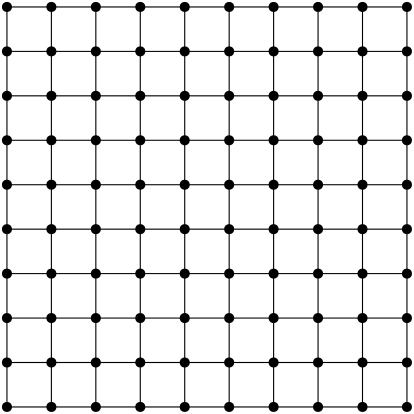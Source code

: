 <?xml version="1.0"?>
<!DOCTYPE ipe SYSTEM "ipe.dtd">
<ipe version="70218" creator="Ipe 7.2.24">
<info created="D:20210930145648" modified="D:20210930151044"/>
<ipestyle name="basic">
<symbol name="arrow/arc(spx)">
<path stroke="sym-stroke" fill="sym-stroke" pen="sym-pen">
0 0 m
-1 0.333 l
-1 -0.333 l
h
</path>
</symbol>
<symbol name="arrow/farc(spx)">
<path stroke="sym-stroke" fill="white" pen="sym-pen">
0 0 m
-1 0.333 l
-1 -0.333 l
h
</path>
</symbol>
<symbol name="arrow/ptarc(spx)">
<path stroke="sym-stroke" fill="sym-stroke" pen="sym-pen">
0 0 m
-1 0.333 l
-0.8 0 l
-1 -0.333 l
h
</path>
</symbol>
<symbol name="arrow/fptarc(spx)">
<path stroke="sym-stroke" fill="white" pen="sym-pen">
0 0 m
-1 0.333 l
-0.8 0 l
-1 -0.333 l
h
</path>
</symbol>
<symbol name="mark/circle(sx)" transformations="translations">
<path fill="sym-stroke">
0.6 0 0 0.6 0 0 e
0.4 0 0 0.4 0 0 e
</path>
</symbol>
<symbol name="mark/disk(sx)" transformations="translations">
<path fill="sym-stroke">
0.6 0 0 0.6 0 0 e
</path>
</symbol>
<symbol name="mark/fdisk(sfx)" transformations="translations">
<group>
<path fill="sym-fill">
0.5 0 0 0.5 0 0 e
</path>
<path fill="sym-stroke" fillrule="eofill">
0.6 0 0 0.6 0 0 e
0.4 0 0 0.4 0 0 e
</path>
</group>
</symbol>
<symbol name="mark/box(sx)" transformations="translations">
<path fill="sym-stroke" fillrule="eofill">
-0.6 -0.6 m
0.6 -0.6 l
0.6 0.6 l
-0.6 0.6 l
h
-0.4 -0.4 m
0.4 -0.4 l
0.4 0.4 l
-0.4 0.4 l
h
</path>
</symbol>
<symbol name="mark/square(sx)" transformations="translations">
<path fill="sym-stroke">
-0.6 -0.6 m
0.6 -0.6 l
0.6 0.6 l
-0.6 0.6 l
h
</path>
</symbol>
<symbol name="mark/fsquare(sfx)" transformations="translations">
<group>
<path fill="sym-fill">
-0.5 -0.5 m
0.5 -0.5 l
0.5 0.5 l
-0.5 0.5 l
h
</path>
<path fill="sym-stroke" fillrule="eofill">
-0.6 -0.6 m
0.6 -0.6 l
0.6 0.6 l
-0.6 0.6 l
h
-0.4 -0.4 m
0.4 -0.4 l
0.4 0.4 l
-0.4 0.4 l
h
</path>
</group>
</symbol>
<symbol name="mark/cross(sx)" transformations="translations">
<group>
<path fill="sym-stroke">
-0.43 -0.57 m
0.57 0.43 l
0.43 0.57 l
-0.57 -0.43 l
h
</path>
<path fill="sym-stroke">
-0.43 0.57 m
0.57 -0.43 l
0.43 -0.57 l
-0.57 0.43 l
h
</path>
</group>
</symbol>
<symbol name="arrow/fnormal(spx)">
<path stroke="sym-stroke" fill="white" pen="sym-pen">
0 0 m
-1 0.333 l
-1 -0.333 l
h
</path>
</symbol>
<symbol name="arrow/pointed(spx)">
<path stroke="sym-stroke" fill="sym-stroke" pen="sym-pen">
0 0 m
-1 0.333 l
-0.8 0 l
-1 -0.333 l
h
</path>
</symbol>
<symbol name="arrow/fpointed(spx)">
<path stroke="sym-stroke" fill="white" pen="sym-pen">
0 0 m
-1 0.333 l
-0.8 0 l
-1 -0.333 l
h
</path>
</symbol>
<symbol name="arrow/linear(spx)">
<path stroke="sym-stroke" pen="sym-pen">
-1 0.333 m
0 0 l
-1 -0.333 l
</path>
</symbol>
<symbol name="arrow/fdouble(spx)">
<path stroke="sym-stroke" fill="white" pen="sym-pen">
0 0 m
-1 0.333 l
-1 -0.333 l
h
-1 0 m
-2 0.333 l
-2 -0.333 l
h
</path>
</symbol>
<symbol name="arrow/double(spx)">
<path stroke="sym-stroke" fill="sym-stroke" pen="sym-pen">
0 0 m
-1 0.333 l
-1 -0.333 l
h
-1 0 m
-2 0.333 l
-2 -0.333 l
h
</path>
</symbol>
<symbol name="arrow/mid-normal(spx)">
<path stroke="sym-stroke" fill="sym-stroke" pen="sym-pen">
0.5 0 m
-0.5 0.333 l
-0.5 -0.333 l
h
</path>
</symbol>
<symbol name="arrow/mid-fnormal(spx)">
<path stroke="sym-stroke" fill="white" pen="sym-pen">
0.5 0 m
-0.5 0.333 l
-0.5 -0.333 l
h
</path>
</symbol>
<symbol name="arrow/mid-pointed(spx)">
<path stroke="sym-stroke" fill="sym-stroke" pen="sym-pen">
0.5 0 m
-0.5 0.333 l
-0.3 0 l
-0.5 -0.333 l
h
</path>
</symbol>
<symbol name="arrow/mid-fpointed(spx)">
<path stroke="sym-stroke" fill="white" pen="sym-pen">
0.5 0 m
-0.5 0.333 l
-0.3 0 l
-0.5 -0.333 l
h
</path>
</symbol>
<symbol name="arrow/mid-double(spx)">
<path stroke="sym-stroke" fill="sym-stroke" pen="sym-pen">
1 0 m
0 0.333 l
0 -0.333 l
h
0 0 m
-1 0.333 l
-1 -0.333 l
h
</path>
</symbol>
<symbol name="arrow/mid-fdouble(spx)">
<path stroke="sym-stroke" fill="white" pen="sym-pen">
1 0 m
0 0.333 l
0 -0.333 l
h
0 0 m
-1 0.333 l
-1 -0.333 l
h
</path>
</symbol>
<anglesize name="22.5 deg" value="22.5"/>
<anglesize name="30 deg" value="30"/>
<anglesize name="45 deg" value="45"/>
<anglesize name="60 deg" value="60"/>
<anglesize name="90 deg" value="90"/>
<arrowsize name="large" value="10"/>
<arrowsize name="small" value="5"/>
<arrowsize name="tiny" value="3"/>
<color name="blue" value="0 0 1"/>
<color name="brown" value="0.647 0.165 0.165"/>
<color name="darkblue" value="0 0 0.545"/>
<color name="darkcyan" value="0 0.545 0.545"/>
<color name="darkgray" value="0.663"/>
<color name="darkgreen" value="0 0.392 0"/>
<color name="darkmagenta" value="0.545 0 0.545"/>
<color name="darkorange" value="1 0.549 0"/>
<color name="darkred" value="0.545 0 0"/>
<color name="gold" value="1 0.843 0"/>
<color name="gray" value="0.745"/>
<color name="green" value="0 1 0"/>
<color name="lightblue" value="0.678 0.847 0.902"/>
<color name="lightcyan" value="0.878 1 1"/>
<color name="lightgray" value="0.827"/>
<color name="lightgreen" value="0.565 0.933 0.565"/>
<color name="lightyellow" value="1 1 0.878"/>
<color name="navy" value="0 0 0.502"/>
<color name="orange" value="1 0.647 0"/>
<color name="pink" value="1 0.753 0.796"/>
<color name="purple" value="0.627 0.125 0.941"/>
<color name="red" value="1 0 0"/>
<color name="seagreen" value="0.18 0.545 0.341"/>
<color name="turquoise" value="0.251 0.878 0.816"/>
<color name="violet" value="0.933 0.51 0.933"/>
<color name="yellow" value="1 1 0"/>
<dashstyle name="dash dot dotted" value="[4 2 1 2 1 2] 0"/>
<dashstyle name="dash dotted" value="[4 2 1 2] 0"/>
<dashstyle name="dashed" value="[4] 0"/>
<dashstyle name="dotted" value="[1 3] 0"/>
<gridsize name="10 pts (~3.5 mm)" value="10"/>
<gridsize name="14 pts (~5 mm)" value="14"/>
<gridsize name="16 pts (~6 mm)" value="16"/>
<gridsize name="20 pts (~7 mm)" value="20"/>
<gridsize name="28 pts (~10 mm)" value="28"/>
<gridsize name="32 pts (~12 mm)" value="32"/>
<gridsize name="4 pts" value="4"/>
<gridsize name="56 pts (~20 mm)" value="56"/>
<gridsize name="8 pts (~3 mm)" value="8"/>
<opacity name="10%" value="0.1"/>
<opacity name="30%" value="0.3"/>
<opacity name="50%" value="0.5"/>
<opacity name="75%" value="0.75"/>
<pen name="fat" value="1.2"/>
<pen name="heavier" value="0.8"/>
<pen name="ultrafat" value="2"/>
<symbolsize name="large" value="5"/>
<symbolsize name="small" value="2"/>
<symbolsize name="tiny" value="1.1"/>
<textsize name="Huge" value="\Huge"/>
<textsize name="LARGE" value="\LARGE"/>
<textsize name="Large" value="\Large"/>
<textsize name="footnote" value="\footnotesize"/>
<textsize name="huge" value="\huge"/>
<textsize name="large" value="\large"/>
<textsize name="small" value="\small"/>
<textsize name="tiny" value="\tiny"/>
<textstyle name="center" begin="\begin{center}" end="\end{center}"/>
<textstyle name="item" begin="\begin{itemize}\item{}" end="\end{itemize}"/>
<textstyle name="itemize" begin="\begin{itemize}" end="\end{itemize}"/>
<tiling name="falling" angle="-60" step="4" width="1"/>
<tiling name="rising" angle="30" step="4" width="1"/>
</ipestyle>
<page>
<layer name="V(G_k)"/>
<layer name="E(G_k)"/>
<layer name="V(G^s_k)"/>
<layer name="ball"/>
<layer name="gray-edges"/>
<view layers="V(G_k) E(G_k)" active="V(G_k)"/>
<view layers="V(G_k) E(G_k) V(G^s_k)" active="V(G^s_k)"/>
<view layers="V(G^s_k) ball gray-edges" active="gray-edges"/>
<path layer="gray-edges" stroke="gray">
192 704 m
208 704 l
</path>
<path stroke="gray">
192 704 m
192 688 l
</path>
<path matrix="1 0 0 1 16 0" stroke="gray">
192 704 m
208 704 l
</path>
<path matrix="1 0 0 1 16 0" stroke="gray">
192 704 m
192 688 l
</path>
<path matrix="1 0 0 1 32 0" stroke="gray">
192 704 m
208 704 l
</path>
<path matrix="1 0 0 1 32 0" stroke="gray">
192 704 m
192 688 l
</path>
<path matrix="1 0 0 1 48 0" stroke="gray">
192 704 m
208 704 l
</path>
<path matrix="1 0 0 1 48 0" stroke="gray">
192 704 m
192 688 l
</path>
<path matrix="1 0 0 1 64 0" stroke="gray">
192 704 m
192 688 l
</path>
<path matrix="1 0 0 1 -16 0" stroke="gray">
192 704 m
208 704 l
</path>
<path matrix="1 0 0 1 -16 0" stroke="gray">
192 704 m
192 688 l
</path>
<path matrix="1 0 0 1 -32 0" stroke="gray">
192 704 m
208 704 l
</path>
<path matrix="1 0 0 1 -32 0" stroke="gray">
192 704 m
192 688 l
</path>
<path matrix="1 0 0 1 -48 0" stroke="gray">
192 704 m
208 704 l
</path>
<path matrix="1 0 0 1 -48 0" stroke="gray">
192 704 m
192 688 l
</path>
<path matrix="1 0 0 1 -64 0" stroke="gray">
192 704 m
208 704 l
</path>
<path matrix="1 0 0 1 -64 0" stroke="gray">
192 704 m
192 688 l
</path>
<path matrix="1 0 0 1 -80 0" stroke="gray">
192 704 m
208 704 l
</path>
<path matrix="1 0 0 1 -80 0" stroke="gray">
192 704 m
192 688 l
</path>
<path matrix="1 0 0 1 0 -16" stroke="gray">
192 704 m
208 704 l
</path>
<path matrix="1 0 0 1 0 -16" stroke="gray">
192 704 m
192 688 l
</path>
<path matrix="1 0 0 1 16 -16" stroke="gray">
192 704 m
208 704 l
</path>
<path matrix="1 0 0 1 16 -16" stroke="gray">
192 704 m
192 688 l
</path>
<path matrix="1 0 0 1 32 -16" stroke="gray">
192 704 m
208 704 l
</path>
<path matrix="1 0 0 1 32 -16" stroke="gray">
192 704 m
192 688 l
</path>
<path matrix="1 0 0 1 48 -16" stroke="gray">
192 704 m
208 704 l
</path>
<path matrix="1 0 0 1 48 -16" stroke="gray">
192 704 m
192 688 l
</path>
<path matrix="1 0 0 1 64 -16" stroke="gray">
192 704 m
192 688 l
</path>
<path matrix="1 0 0 1 -16 -16" stroke="gray">
192 704 m
208 704 l
</path>
<path matrix="1 0 0 1 -16 -16" stroke="gray">
192 704 m
192 688 l
</path>
<path matrix="1 0 0 1 -32 -16" stroke="gray">
192 704 m
208 704 l
</path>
<path matrix="1 0 0 1 -32 -16" stroke="gray">
192 704 m
192 688 l
</path>
<path matrix="1 0 0 1 -48 -16" stroke="gray">
192 704 m
208 704 l
</path>
<path matrix="1 0 0 1 -48 -16" stroke="gray">
192 704 m
192 688 l
</path>
<path matrix="1 0 0 1 -64 -16" stroke="gray">
192 704 m
208 704 l
</path>
<path matrix="1 0 0 1 -64 -16" stroke="gray">
192 704 m
192 688 l
</path>
<path matrix="1 0 0 1 -80 -16" stroke="gray">
192 704 m
208 704 l
</path>
<path matrix="1 0 0 1 -80 -16" stroke="gray">
192 704 m
192 688 l
</path>
<path matrix="1 0 0 1 0 -32" stroke="gray">
192 704 m
208 704 l
</path>
<path matrix="1 0 0 1 0 -32" stroke="gray">
192 704 m
192 688 l
</path>
<path matrix="1 0 0 1 16 -32" stroke="gray">
192 704 m
208 704 l
</path>
<path matrix="1 0 0 1 16 -32" stroke="gray">
192 704 m
192 688 l
</path>
<path matrix="1 0 0 1 32 -32" stroke="gray">
192 704 m
208 704 l
</path>
<path matrix="1 0 0 1 32 -32" stroke="gray">
192 704 m
192 688 l
</path>
<path matrix="1 0 0 1 48 -32" stroke="gray">
192 704 m
208 704 l
</path>
<path matrix="1 0 0 1 48 -32" stroke="gray">
192 704 m
192 688 l
</path>
<path matrix="1 0 0 1 64 -32" stroke="gray">
192 704 m
192 688 l
</path>
<path matrix="1 0 0 1 -16 -32" stroke="gray">
192 704 m
208 704 l
</path>
<path matrix="1 0 0 1 -16 -32" stroke="gray">
192 704 m
192 688 l
</path>
<path matrix="1 0 0 1 -32 -32" stroke="gray">
192 704 m
208 704 l
</path>
<path matrix="1 0 0 1 -32 -32" stroke="gray">
192 704 m
192 688 l
</path>
<path matrix="1 0 0 1 -48 -32" stroke="gray">
192 704 m
208 704 l
</path>
<path matrix="1 0 0 1 -48 -32" stroke="gray">
192 704 m
192 688 l
</path>
<path matrix="1 0 0 1 -64 -32" stroke="gray">
192 704 m
208 704 l
</path>
<path matrix="1 0 0 1 -64 -32" stroke="gray">
192 704 m
192 688 l
</path>
<path matrix="1 0 0 1 -80 -32" stroke="gray">
192 704 m
208 704 l
</path>
<path matrix="1 0 0 1 -80 -32" stroke="gray">
192 704 m
192 688 l
</path>
<path matrix="1 0 0 1 0 -48" stroke="gray">
192 704 m
208 704 l
</path>
<path matrix="1 0 0 1 0 -48" stroke="gray">
192 704 m
192 688 l
</path>
<path matrix="1 0 0 1 16 -48" stroke="gray">
192 704 m
208 704 l
</path>
<path matrix="1 0 0 1 16 -48" stroke="gray">
192 704 m
192 688 l
</path>
<path matrix="1 0 0 1 32 -48" stroke="gray">
192 704 m
208 704 l
</path>
<path matrix="1 0 0 1 32 -48" stroke="gray">
192 704 m
192 688 l
</path>
<path matrix="1 0 0 1 48 -48" stroke="gray">
192 704 m
208 704 l
</path>
<path matrix="1 0 0 1 48 -48" stroke="gray">
192 704 m
192 688 l
</path>
<path matrix="1 0 0 1 64 -48" stroke="gray">
192 704 m
192 688 l
</path>
<path matrix="1 0 0 1 -16 -48" stroke="gray">
192 704 m
208 704 l
</path>
<path matrix="1 0 0 1 -16 -48" stroke="gray">
192 704 m
192 688 l
</path>
<path matrix="1 0 0 1 -32 -48" stroke="gray">
192 704 m
208 704 l
</path>
<path matrix="1 0 0 1 -32 -48" stroke="gray">
192 704 m
192 688 l
</path>
<path matrix="1 0 0 1 -48 -48" stroke="gray">
192 704 m
208 704 l
</path>
<path matrix="1 0 0 1 -48 -48" stroke="gray">
192 704 m
192 688 l
</path>
<path matrix="1 0 0 1 -64 -48" stroke="gray">
192 704 m
208 704 l
</path>
<path matrix="1 0 0 1 -64 -48" stroke="gray">
192 704 m
192 688 l
</path>
<path matrix="1 0 0 1 -80 -48" stroke="gray">
192 704 m
208 704 l
</path>
<path matrix="1 0 0 1 -80 -48" stroke="gray">
192 704 m
192 688 l
</path>
<path matrix="1 0 0 1 0 -64" stroke="gray">
192 704 m
208 704 l
</path>
<path matrix="1 0 0 1 0 -64" stroke="gray">
192 704 m
192 688 l
</path>
<path matrix="1 0 0 1 16 -64" stroke="gray">
192 704 m
208 704 l
</path>
<path matrix="1 0 0 1 16 -64" stroke="gray">
192 704 m
192 688 l
</path>
<path matrix="1 0 0 1 32 -64" stroke="gray">
192 704 m
208 704 l
</path>
<path matrix="1 0 0 1 32 -64" stroke="gray">
192 704 m
192 688 l
</path>
<path matrix="1 0 0 1 48 -64" stroke="gray">
192 704 m
208 704 l
</path>
<path matrix="1 0 0 1 48 -64" stroke="gray">
192 704 m
192 688 l
</path>
<path matrix="1 0 0 1 64 -64" stroke="gray">
192 704 m
192 688 l
</path>
<path matrix="1 0 0 1 -16 -64" stroke="gray">
192 704 m
208 704 l
</path>
<path matrix="1 0 0 1 -16 -64" stroke="gray">
192 704 m
192 688 l
</path>
<path matrix="1 0 0 1 -32 -64" stroke="gray">
192 704 m
208 704 l
</path>
<path matrix="1 0 0 1 -32 -64" stroke="gray">
192 704 m
192 688 l
</path>
<path matrix="1 0 0 1 -48 -64" stroke="gray">
192 704 m
208 704 l
</path>
<path matrix="1 0 0 1 -48 -64" stroke="gray">
192 704 m
192 688 l
</path>
<path matrix="1 0 0 1 -64 -64" stroke="gray">
192 704 m
208 704 l
</path>
<path matrix="1 0 0 1 -64 -64" stroke="gray">
192 704 m
192 688 l
</path>
<path matrix="1 0 0 1 -80 -64" stroke="gray">
192 704 m
208 704 l
</path>
<path matrix="1 0 0 1 -80 -64" stroke="gray">
192 704 m
192 688 l
</path>
<path matrix="1 0 0 1 0 -80" stroke="gray">
192 704 m
208 704 l
</path>
<path matrix="1 0 0 1 0 -80" stroke="gray">
192 704 m
192 688 l
</path>
<path matrix="1 0 0 1 16 -80" stroke="gray">
192 704 m
208 704 l
</path>
<path matrix="1 0 0 1 16 -80" stroke="gray">
192 704 m
192 688 l
</path>
<path matrix="1 0 0 1 32 -80" stroke="gray">
192 704 m
208 704 l
</path>
<path matrix="1 0 0 1 32 -80" stroke="gray">
192 704 m
192 688 l
</path>
<path matrix="1 0 0 1 48 -80" stroke="gray">
192 704 m
208 704 l
</path>
<path matrix="1 0 0 1 48 -80" stroke="gray">
192 704 m
192 688 l
</path>
<path matrix="1 0 0 1 64 -80" stroke="gray">
192 704 m
192 688 l
</path>
<path matrix="1 0 0 1 -16 -80" stroke="gray">
192 704 m
208 704 l
</path>
<path matrix="1 0 0 1 -16 -80" stroke="gray">
192 704 m
192 688 l
</path>
<path matrix="1 0 0 1 -32 -80" stroke="gray">
192 704 m
208 704 l
</path>
<path matrix="1 0 0 1 -32 -80" stroke="gray">
192 704 m
192 688 l
</path>
<path matrix="1 0 0 1 -48 -80" stroke="gray">
192 704 m
208 704 l
</path>
<path matrix="1 0 0 1 -48 -80" stroke="gray">
192 704 m
192 688 l
</path>
<path matrix="1 0 0 1 -64 -80" stroke="gray">
192 704 m
208 704 l
</path>
<path matrix="1 0 0 1 -64 -80" stroke="gray">
192 704 m
192 688 l
</path>
<path matrix="1 0 0 1 -80 -80" stroke="gray">
192 704 m
208 704 l
</path>
<path matrix="1 0 0 1 -80 -80" stroke="gray">
192 704 m
192 688 l
</path>
<path matrix="1 0 0 1 0 -96" stroke="gray">
192 704 m
208 704 l
</path>
<path matrix="1 0 0 1 0 -96" stroke="gray">
192 704 m
192 688 l
</path>
<path matrix="1 0 0 1 16 -96" stroke="gray">
192 704 m
208 704 l
</path>
<path matrix="1 0 0 1 16 -96" stroke="gray">
192 704 m
192 688 l
</path>
<path matrix="1 0 0 1 32 -96" stroke="gray">
192 704 m
208 704 l
</path>
<path matrix="1 0 0 1 32 -96" stroke="gray">
192 704 m
192 688 l
</path>
<path matrix="1 0 0 1 48 -96" stroke="gray">
192 704 m
208 704 l
</path>
<path matrix="1 0 0 1 48 -96" stroke="gray">
192 704 m
192 688 l
</path>
<path matrix="1 0 0 1 64 -96" stroke="gray">
192 704 m
192 688 l
</path>
<path matrix="1 0 0 1 -16 -96" stroke="gray">
192 704 m
208 704 l
</path>
<path matrix="1 0 0 1 -16 -96" stroke="gray">
192 704 m
192 688 l
</path>
<path matrix="1 0 0 1 -32 -96" stroke="gray">
192 704 m
208 704 l
</path>
<path matrix="1 0 0 1 -32 -96" stroke="gray">
192 704 m
192 688 l
</path>
<path matrix="1 0 0 1 -48 -96" stroke="gray">
192 704 m
208 704 l
</path>
<path matrix="1 0 0 1 -48 -96" stroke="gray">
192 704 m
192 688 l
</path>
<path matrix="1 0 0 1 -64 -96" stroke="gray">
192 704 m
208 704 l
</path>
<path matrix="1 0 0 1 -64 -96" stroke="gray">
192 704 m
192 688 l
</path>
<path matrix="1 0 0 1 -80 -96" stroke="gray">
192 704 m
208 704 l
</path>
<path matrix="1 0 0 1 -80 -96" stroke="gray">
192 704 m
192 688 l
</path>
<path matrix="1 0 0 1 0 -112" stroke="gray">
192 704 m
208 704 l
</path>
<path matrix="1 0 0 1 0 -112" stroke="gray">
192 704 m
192 688 l
</path>
<path matrix="1 0 0 1 16 -112" stroke="gray">
192 704 m
208 704 l
</path>
<path matrix="1 0 0 1 16 -112" stroke="gray">
192 704 m
192 688 l
</path>
<path matrix="1 0 0 1 32 -112" stroke="gray">
192 704 m
208 704 l
</path>
<path matrix="1 0 0 1 32 -112" stroke="gray">
192 704 m
192 688 l
</path>
<path matrix="1 0 0 1 48 -112" stroke="gray">
192 704 m
208 704 l
</path>
<path matrix="1 0 0 1 48 -112" stroke="gray">
192 704 m
192 688 l
</path>
<path matrix="1 0 0 1 64 -112" stroke="gray">
192 704 m
192 688 l
</path>
<path matrix="1 0 0 1 -16 -112" stroke="gray">
192 704 m
208 704 l
</path>
<path matrix="1 0 0 1 -16 -112" stroke="gray">
192 704 m
192 688 l
</path>
<path matrix="1 0 0 1 -32 -112" stroke="gray">
192 704 m
208 704 l
</path>
<path matrix="1 0 0 1 -32 -112" stroke="gray">
192 704 m
192 688 l
</path>
<path matrix="1 0 0 1 -48 -112" stroke="gray">
192 704 m
208 704 l
</path>
<path matrix="1 0 0 1 -48 -112" stroke="gray">
192 704 m
192 688 l
</path>
<path matrix="1 0 0 1 -64 -112" stroke="gray">
192 704 m
208 704 l
</path>
<path matrix="1 0 0 1 -64 -112" stroke="gray">
192 704 m
192 688 l
</path>
<path matrix="1 0 0 1 -80 -112" stroke="gray">
192 704 m
208 704 l
</path>
<path matrix="1 0 0 1 -80 -112" stroke="gray">
192 704 m
192 688 l
</path>
<path matrix="1 0 0 1 0 -128" stroke="gray">
192 704 m
208 704 l
</path>
<path matrix="1 0 0 1 0 -128" stroke="gray">
192 704 m
192 688 l
</path>
<path matrix="1 0 0 1 16 -128" stroke="gray">
192 704 m
208 704 l
</path>
<path matrix="1 0 0 1 16 -128" stroke="gray">
192 704 m
192 688 l
</path>
<path matrix="1 0 0 1 32 -128" stroke="gray">
192 704 m
208 704 l
</path>
<path matrix="1 0 0 1 32 -128" stroke="gray">
192 704 m
192 688 l
</path>
<path matrix="1 0 0 1 48 -128" stroke="gray">
192 704 m
208 704 l
</path>
<path matrix="1 0 0 1 48 -128" stroke="gray">
192 704 m
192 688 l
</path>
<path matrix="1 0 0 1 64 -128" stroke="gray">
192 704 m
192 688 l
</path>
<path matrix="1 0 0 1 -16 -128" stroke="gray">
192 704 m
208 704 l
</path>
<path matrix="1 0 0 1 -16 -128" stroke="gray">
192 704 m
192 688 l
</path>
<path matrix="1 0 0 1 -32 -128" stroke="gray">
192 704 m
208 704 l
</path>
<path matrix="1 0 0 1 -32 -128" stroke="gray">
192 704 m
192 688 l
</path>
<path matrix="1 0 0 1 -48 -128" stroke="gray">
192 704 m
208 704 l
</path>
<path matrix="1 0 0 1 -48 -128" stroke="gray">
192 704 m
192 688 l
</path>
<path matrix="1 0 0 1 -64 -128" stroke="gray">
192 704 m
208 704 l
</path>
<path matrix="1 0 0 1 -64 -128" stroke="gray">
192 704 m
192 688 l
</path>
<path matrix="1 0 0 1 -80 -128" stroke="gray">
192 704 m
208 704 l
</path>
<path matrix="1 0 0 1 -80 -128" stroke="gray">
192 704 m
192 688 l
</path>
<path matrix="1 0 0 1 0 -144" stroke="gray">
192 704 m
208 704 l
</path>
<path matrix="1 0 0 1 16 -144" stroke="gray">
192 704 m
208 704 l
</path>
<path matrix="1 0 0 1 32 -144" stroke="gray">
192 704 m
208 704 l
</path>
<path matrix="1 0 0 1 48 -144" stroke="gray">
192 704 m
208 704 l
</path>
<path matrix="1 0 0 1 -16 -144" stroke="gray">
192 704 m
208 704 l
</path>
<path matrix="1 0 0 1 -32 -144" stroke="gray">
192 704 m
208 704 l
</path>
<path matrix="1 0 0 1 -48 -144" stroke="gray">
192 704 m
208 704 l
</path>
<path matrix="1 0 0 1 -64 -144" stroke="gray">
192 704 m
208 704 l
</path>
<path matrix="1 0 0 1 -80 -144" stroke="gray">
192 704 m
208 704 l
</path>
<use layer="V(G_k)" name="mark/disk(sx)" pos="192 704" size="normal" stroke="black"/>
<path layer="E(G_k)" stroke="black">
192 704 m
208 704 l
</path>
<path stroke="black">
192 704 m
192 688 l
</path>
<use layer="V(G_k)" matrix="1 0 0 1 16 0" name="mark/disk(sx)" pos="192 704" size="normal" stroke="black"/>
<path layer="E(G_k)" matrix="1 0 0 1 16 0" stroke="black">
192 704 m
208 704 l
</path>
<path matrix="1 0 0 1 16 0" stroke="black">
192 704 m
192 688 l
</path>
<use layer="V(G_k)" matrix="1 0 0 1 32 0" name="mark/disk(sx)" pos="192 704" size="normal" stroke="black"/>
<path layer="E(G_k)" matrix="1 0 0 1 32 0" stroke="black">
192 704 m
208 704 l
</path>
<path matrix="1 0 0 1 32 0" stroke="black">
192 704 m
192 688 l
</path>
<use layer="V(G_k)" matrix="1 0 0 1 48 0" name="mark/disk(sx)" pos="192 704" size="normal" stroke="black"/>
<path layer="E(G_k)" matrix="1 0 0 1 48 0" stroke="black">
192 704 m
208 704 l
</path>
<path matrix="1 0 0 1 48 0" stroke="black">
192 704 m
192 688 l
</path>
<use layer="V(G_k)" matrix="1 0 0 1 64 0" name="mark/disk(sx)" pos="192 704" size="normal" stroke="black"/>
<path layer="E(G_k)" matrix="1 0 0 1 64 0" stroke="black">
192 704 m
192 688 l
</path>
<use layer="V(G_k)" matrix="1 0 0 1 -16 0" name="mark/disk(sx)" pos="192 704" size="normal" stroke="black"/>
<path layer="E(G_k)" matrix="1 0 0 1 -16 0" stroke="black">
192 704 m
208 704 l
</path>
<path matrix="1 0 0 1 -16 0" stroke="black">
192 704 m
192 688 l
</path>
<use layer="V(G_k)" matrix="1 0 0 1 -32 0" name="mark/disk(sx)" pos="192 704" size="normal" stroke="black"/>
<path layer="E(G_k)" matrix="1 0 0 1 -32 0" stroke="black">
192 704 m
208 704 l
</path>
<path matrix="1 0 0 1 -32 0" stroke="black">
192 704 m
192 688 l
</path>
<use layer="V(G_k)" matrix="1 0 0 1 -48 0" name="mark/disk(sx)" pos="192 704" size="normal" stroke="black"/>
<path layer="E(G_k)" matrix="1 0 0 1 -48 0" stroke="black">
192 704 m
208 704 l
</path>
<path matrix="1 0 0 1 -48 0" stroke="black">
192 704 m
192 688 l
</path>
<use layer="V(G_k)" matrix="1 0 0 1 -64 0" name="mark/disk(sx)" pos="192 704" size="normal" stroke="black"/>
<path layer="E(G_k)" matrix="1 0 0 1 -64 0" stroke="black">
192 704 m
208 704 l
</path>
<path matrix="1 0 0 1 -64 0" stroke="black">
192 704 m
192 688 l
</path>
<use layer="V(G_k)" matrix="1 0 0 1 -80 0" name="mark/disk(sx)" pos="192 704" size="normal" stroke="black"/>
<path layer="E(G_k)" matrix="1 0 0 1 -80 0" stroke="black">
192 704 m
208 704 l
</path>
<path matrix="1 0 0 1 -80 0" stroke="black">
192 704 m
192 688 l
</path>
<use layer="V(G_k)" matrix="1 0 0 1 0 -16" name="mark/disk(sx)" pos="192 704" size="normal" stroke="black"/>
<path layer="E(G_k)" matrix="1 0 0 1 0 -16" stroke="black">
192 704 m
208 704 l
</path>
<path matrix="1 0 0 1 0 -16" stroke="black">
192 704 m
192 688 l
</path>
<use layer="V(G_k)" matrix="1 0 0 1 16 -16" name="mark/disk(sx)" pos="192 704" size="normal" stroke="black"/>
<path layer="E(G_k)" matrix="1 0 0 1 16 -16" stroke="black">
192 704 m
208 704 l
</path>
<path matrix="1 0 0 1 16 -16" stroke="black">
192 704 m
192 688 l
</path>
<use layer="V(G_k)" matrix="1 0 0 1 32 -16" name="mark/disk(sx)" pos="192 704" size="normal" stroke="black"/>
<path layer="E(G_k)" matrix="1 0 0 1 32 -16" stroke="black">
192 704 m
208 704 l
</path>
<path matrix="1 0 0 1 32 -16" stroke="black">
192 704 m
192 688 l
</path>
<use layer="V(G_k)" matrix="1 0 0 1 48 -16" name="mark/disk(sx)" pos="192 704" size="normal" stroke="black"/>
<path layer="E(G_k)" matrix="1 0 0 1 48 -16" stroke="black">
192 704 m
208 704 l
</path>
<path matrix="1 0 0 1 48 -16" stroke="black">
192 704 m
192 688 l
</path>
<use layer="V(G_k)" matrix="1 0 0 1 64 -16" name="mark/disk(sx)" pos="192 704" size="normal" stroke="black"/>
<path layer="E(G_k)" matrix="1 0 0 1 64 -16" stroke="black">
192 704 m
192 688 l
</path>
<use layer="V(G_k)" matrix="1 0 0 1 -16 -16" name="mark/disk(sx)" pos="192 704" size="normal" stroke="black"/>
<path layer="E(G_k)" matrix="1 0 0 1 -16 -16" stroke="black">
192 704 m
208 704 l
</path>
<path matrix="1 0 0 1 -16 -16" stroke="black">
192 704 m
192 688 l
</path>
<use layer="V(G_k)" matrix="1 0 0 1 -32 -16" name="mark/disk(sx)" pos="192 704" size="normal" stroke="black"/>
<path layer="E(G_k)" matrix="1 0 0 1 -32 -16" stroke="black">
192 704 m
208 704 l
</path>
<path matrix="1 0 0 1 -32 -16" stroke="black">
192 704 m
192 688 l
</path>
<use layer="V(G_k)" matrix="1 0 0 1 -48 -16" name="mark/disk(sx)" pos="192 704" size="normal" stroke="black"/>
<path layer="E(G_k)" matrix="1 0 0 1 -48 -16" stroke="black">
192 704 m
208 704 l
</path>
<path matrix="1 0 0 1 -48 -16" stroke="black">
192 704 m
192 688 l
</path>
<use layer="V(G_k)" matrix="1 0 0 1 -64 -16" name="mark/disk(sx)" pos="192 704" size="normal" stroke="black"/>
<path layer="E(G_k)" matrix="1 0 0 1 -64 -16" stroke="black">
192 704 m
208 704 l
</path>
<path matrix="1 0 0 1 -64 -16" stroke="black">
192 704 m
192 688 l
</path>
<use layer="V(G_k)" matrix="1 0 0 1 -80 -16" name="mark/disk(sx)" pos="192 704" size="normal" stroke="black"/>
<path layer="E(G_k)" matrix="1 0 0 1 -80 -16" stroke="black">
192 704 m
208 704 l
</path>
<path matrix="1 0 0 1 -80 -16" stroke="black">
192 704 m
192 688 l
</path>
<use layer="V(G_k)" matrix="1 0 0 1 0 -32" name="mark/disk(sx)" pos="192 704" size="normal" stroke="black"/>
<path layer="E(G_k)" matrix="1 0 0 1 0 -32" stroke="black">
192 704 m
208 704 l
</path>
<path matrix="1 0 0 1 0 -32" stroke="black">
192 704 m
192 688 l
</path>
<use layer="V(G_k)" matrix="1 0 0 1 16 -32" name="mark/disk(sx)" pos="192 704" size="normal" stroke="black"/>
<path layer="E(G_k)" matrix="1 0 0 1 16 -32" stroke="black">
192 704 m
208 704 l
</path>
<path matrix="1 0 0 1 16 -32" stroke="black">
192 704 m
192 688 l
</path>
<use layer="V(G_k)" matrix="1 0 0 1 32 -32" name="mark/disk(sx)" pos="192 704" size="normal" stroke="black"/>
<path layer="E(G_k)" matrix="1 0 0 1 32 -32" stroke="black">
192 704 m
208 704 l
</path>
<path matrix="1 0 0 1 32 -32" stroke="black">
192 704 m
192 688 l
</path>
<use layer="V(G_k)" matrix="1 0 0 1 48 -32" name="mark/disk(sx)" pos="192 704" size="normal" stroke="black"/>
<path layer="E(G_k)" matrix="1 0 0 1 48 -32" stroke="black">
192 704 m
208 704 l
</path>
<path matrix="1 0 0 1 48 -32" stroke="black">
192 704 m
192 688 l
</path>
<use layer="V(G_k)" matrix="1 0 0 1 64 -32" name="mark/disk(sx)" pos="192 704" size="normal" stroke="black"/>
<path layer="E(G_k)" matrix="1 0 0 1 64 -32" stroke="black">
192 704 m
192 688 l
</path>
<use layer="V(G_k)" matrix="1 0 0 1 -16 -32" name="mark/disk(sx)" pos="192 704" size="normal" stroke="black"/>
<path layer="E(G_k)" matrix="1 0 0 1 -16 -32" stroke="black">
192 704 m
208 704 l
</path>
<path matrix="1 0 0 1 -16 -32" stroke="black">
192 704 m
192 688 l
</path>
<use layer="V(G_k)" matrix="1 0 0 1 -32 -32" name="mark/disk(sx)" pos="192 704" size="normal" stroke="black"/>
<path layer="E(G_k)" matrix="1 0 0 1 -32 -32" stroke="black">
192 704 m
208 704 l
</path>
<path matrix="1 0 0 1 -32 -32" stroke="black">
192 704 m
192 688 l
</path>
<use layer="V(G_k)" matrix="1 0 0 1 -48 -32" name="mark/disk(sx)" pos="192 704" size="normal" stroke="black"/>
<path layer="E(G_k)" matrix="1 0 0 1 -48 -32" stroke="black">
192 704 m
208 704 l
</path>
<path matrix="1 0 0 1 -48 -32" stroke="black">
192 704 m
192 688 l
</path>
<use layer="V(G_k)" matrix="1 0 0 1 -64 -32" name="mark/disk(sx)" pos="192 704" size="normal" stroke="black"/>
<path layer="E(G_k)" matrix="1 0 0 1 -64 -32" stroke="black">
192 704 m
208 704 l
</path>
<path matrix="1 0 0 1 -64 -32" stroke="black">
192 704 m
192 688 l
</path>
<use layer="V(G_k)" matrix="1 0 0 1 -80 -32" name="mark/disk(sx)" pos="192 704" size="normal" stroke="black"/>
<path layer="E(G_k)" matrix="1 0 0 1 -80 -32" stroke="black">
192 704 m
208 704 l
</path>
<path matrix="1 0 0 1 -80 -32" stroke="black">
192 704 m
192 688 l
</path>
<use layer="V(G_k)" matrix="1 0 0 1 0 -48" name="mark/disk(sx)" pos="192 704" size="normal" stroke="black"/>
<path layer="E(G_k)" matrix="1 0 0 1 0 -48" stroke="black">
192 704 m
208 704 l
</path>
<path matrix="1 0 0 1 0 -48" stroke="black">
192 704 m
192 688 l
</path>
<use layer="V(G_k)" matrix="1 0 0 1 16 -48" name="mark/disk(sx)" pos="192 704" size="normal" stroke="black"/>
<path layer="E(G_k)" matrix="1 0 0 1 16 -48" stroke="black">
192 704 m
208 704 l
</path>
<path matrix="1 0 0 1 16 -48" stroke="black">
192 704 m
192 688 l
</path>
<use layer="V(G_k)" matrix="1 0 0 1 32 -48" name="mark/disk(sx)" pos="192 704" size="normal" stroke="black"/>
<path layer="E(G_k)" matrix="1 0 0 1 32 -48" stroke="black">
192 704 m
208 704 l
</path>
<path matrix="1 0 0 1 32 -48" stroke="black">
192 704 m
192 688 l
</path>
<use layer="V(G_k)" matrix="1 0 0 1 48 -48" name="mark/disk(sx)" pos="192 704" size="normal" stroke="black"/>
<path layer="E(G_k)" matrix="1 0 0 1 48 -48" stroke="black">
192 704 m
208 704 l
</path>
<path matrix="1 0 0 1 48 -48" stroke="black">
192 704 m
192 688 l
</path>
<use layer="V(G_k)" matrix="1 0 0 1 64 -48" name="mark/disk(sx)" pos="192 704" size="normal" stroke="black"/>
<path layer="E(G_k)" matrix="1 0 0 1 64 -48" stroke="black">
192 704 m
192 688 l
</path>
<use layer="V(G_k)" matrix="1 0 0 1 -16 -48" name="mark/disk(sx)" pos="192 704" size="normal" stroke="black"/>
<path layer="E(G_k)" matrix="1 0 0 1 -16 -48" stroke="black">
192 704 m
208 704 l
</path>
<path matrix="1 0 0 1 -16 -48" stroke="black">
192 704 m
192 688 l
</path>
<use layer="V(G_k)" matrix="1 0 0 1 -32 -48" name="mark/disk(sx)" pos="192 704" size="normal" stroke="black"/>
<path layer="E(G_k)" matrix="1 0 0 1 -32 -48" stroke="black">
192 704 m
208 704 l
</path>
<path matrix="1 0 0 1 -32 -48" stroke="black">
192 704 m
192 688 l
</path>
<use layer="V(G_k)" matrix="1 0 0 1 -48 -48" name="mark/disk(sx)" pos="192 704" size="normal" stroke="black"/>
<path layer="E(G_k)" matrix="1 0 0 1 -48 -48" stroke="black">
192 704 m
208 704 l
</path>
<path matrix="1 0 0 1 -48 -48" stroke="black">
192 704 m
192 688 l
</path>
<use layer="V(G_k)" matrix="1 0 0 1 -64 -48" name="mark/disk(sx)" pos="192 704" size="normal" stroke="black"/>
<path layer="E(G_k)" matrix="1 0 0 1 -64 -48" stroke="black">
192 704 m
208 704 l
</path>
<path matrix="1 0 0 1 -64 -48" stroke="black">
192 704 m
192 688 l
</path>
<use layer="V(G_k)" matrix="1 0 0 1 -80 -48" name="mark/disk(sx)" pos="192 704" size="normal" stroke="black"/>
<path layer="E(G_k)" matrix="1 0 0 1 -80 -48" stroke="black">
192 704 m
208 704 l
</path>
<path matrix="1 0 0 1 -80 -48" stroke="black">
192 704 m
192 688 l
</path>
<use layer="V(G_k)" matrix="1 0 0 1 0 -64" name="mark/disk(sx)" pos="192 704" size="normal" stroke="black"/>
<path layer="E(G_k)" matrix="1 0 0 1 0 -64" stroke="black">
192 704 m
208 704 l
</path>
<path matrix="1 0 0 1 0 -64" stroke="black">
192 704 m
192 688 l
</path>
<use layer="V(G_k)" matrix="1 0 0 1 16 -64" name="mark/disk(sx)" pos="192 704" size="normal" stroke="black"/>
<path layer="E(G_k)" matrix="1 0 0 1 16 -64" stroke="black">
192 704 m
208 704 l
</path>
<path matrix="1 0 0 1 16 -64" stroke="black">
192 704 m
192 688 l
</path>
<use layer="V(G_k)" matrix="1 0 0 1 32 -64" name="mark/disk(sx)" pos="192 704" size="normal" stroke="black"/>
<path layer="E(G_k)" matrix="1 0 0 1 32 -64" stroke="black">
192 704 m
208 704 l
</path>
<path matrix="1 0 0 1 32 -64" stroke="black">
192 704 m
192 688 l
</path>
<use layer="V(G_k)" matrix="1 0 0 1 48 -64" name="mark/disk(sx)" pos="192 704" size="normal" stroke="black"/>
<path layer="E(G_k)" matrix="1 0 0 1 48 -64" stroke="black">
192 704 m
208 704 l
</path>
<path matrix="1 0 0 1 48 -64" stroke="black">
192 704 m
192 688 l
</path>
<use layer="V(G_k)" matrix="1 0 0 1 64 -64" name="mark/disk(sx)" pos="192 704" size="normal" stroke="black"/>
<path layer="E(G_k)" matrix="1 0 0 1 64 -64" stroke="black">
192 704 m
192 688 l
</path>
<use layer="V(G_k)" matrix="1 0 0 1 -16 -64" name="mark/disk(sx)" pos="192 704" size="normal" stroke="black"/>
<path layer="E(G_k)" matrix="1 0 0 1 -16 -64" stroke="black">
192 704 m
208 704 l
</path>
<path matrix="1 0 0 1 -16 -64" stroke="black">
192 704 m
192 688 l
</path>
<use layer="V(G_k)" matrix="1 0 0 1 -32 -64" name="mark/disk(sx)" pos="192 704" size="normal" stroke="black"/>
<path layer="E(G_k)" matrix="1 0 0 1 -32 -64" stroke="black">
192 704 m
208 704 l
</path>
<path matrix="1 0 0 1 -32 -64" stroke="black">
192 704 m
192 688 l
</path>
<use layer="V(G_k)" matrix="1 0 0 1 -48 -64" name="mark/disk(sx)" pos="192 704" size="normal" stroke="black"/>
<path layer="E(G_k)" matrix="1 0 0 1 -48 -64" stroke="black">
192 704 m
208 704 l
</path>
<path matrix="1 0 0 1 -48 -64" stroke="black">
192 704 m
192 688 l
</path>
<use layer="V(G_k)" matrix="1 0 0 1 -64 -64" name="mark/disk(sx)" pos="192 704" size="normal" stroke="black"/>
<path layer="E(G_k)" matrix="1 0 0 1 -64 -64" stroke="black">
192 704 m
208 704 l
</path>
<path matrix="1 0 0 1 -64 -64" stroke="black">
192 704 m
192 688 l
</path>
<use layer="V(G_k)" matrix="1 0 0 1 -80 -64" name="mark/disk(sx)" pos="192 704" size="normal" stroke="black"/>
<path layer="E(G_k)" matrix="1 0 0 1 -80 -64" stroke="black">
192 704 m
208 704 l
</path>
<path matrix="1 0 0 1 -80 -64" stroke="black">
192 704 m
192 688 l
</path>
<use layer="V(G_k)" matrix="1 0 0 1 0 -80" name="mark/disk(sx)" pos="192 704" size="normal" stroke="black"/>
<path layer="E(G_k)" matrix="1 0 0 1 0 -80" stroke="black">
192 704 m
208 704 l
</path>
<path matrix="1 0 0 1 0 -80" stroke="black">
192 704 m
192 688 l
</path>
<use layer="V(G_k)" matrix="1 0 0 1 16 -80" name="mark/disk(sx)" pos="192 704" size="normal" stroke="black"/>
<path layer="E(G_k)" matrix="1 0 0 1 16 -80" stroke="black">
192 704 m
208 704 l
</path>
<path matrix="1 0 0 1 16 -80" stroke="black">
192 704 m
192 688 l
</path>
<use layer="V(G_k)" matrix="1 0 0 1 32 -80" name="mark/disk(sx)" pos="192 704" size="normal" stroke="black"/>
<path layer="E(G_k)" matrix="1 0 0 1 32 -80" stroke="black">
192 704 m
208 704 l
</path>
<path matrix="1 0 0 1 32 -80" stroke="black">
192 704 m
192 688 l
</path>
<use layer="V(G_k)" matrix="1 0 0 1 48 -80" name="mark/disk(sx)" pos="192 704" size="normal" stroke="black"/>
<path layer="E(G_k)" matrix="1 0 0 1 48 -80" stroke="black">
192 704 m
208 704 l
</path>
<path matrix="1 0 0 1 48 -80" stroke="black">
192 704 m
192 688 l
</path>
<use layer="V(G_k)" matrix="1 0 0 1 64 -80" name="mark/disk(sx)" pos="192 704" size="normal" stroke="black"/>
<path layer="E(G_k)" matrix="1 0 0 1 64 -80" stroke="black">
192 704 m
192 688 l
</path>
<use layer="V(G_k)" matrix="1 0 0 1 -16 -80" name="mark/disk(sx)" pos="192 704" size="normal" stroke="black"/>
<path layer="E(G_k)" matrix="1 0 0 1 -16 -80" stroke="black">
192 704 m
208 704 l
</path>
<path matrix="1 0 0 1 -16 -80" stroke="black">
192 704 m
192 688 l
</path>
<use layer="V(G_k)" matrix="1 0 0 1 -32 -80" name="mark/disk(sx)" pos="192 704" size="normal" stroke="black"/>
<path layer="E(G_k)" matrix="1 0 0 1 -32 -80" stroke="black">
192 704 m
208 704 l
</path>
<path matrix="1 0 0 1 -32 -80" stroke="black">
192 704 m
192 688 l
</path>
<use layer="V(G_k)" matrix="1 0 0 1 -48 -80" name="mark/disk(sx)" pos="192 704" size="normal" stroke="black"/>
<path layer="E(G_k)" matrix="1 0 0 1 -48 -80" stroke="black">
192 704 m
208 704 l
</path>
<path matrix="1 0 0 1 -48 -80" stroke="black">
192 704 m
192 688 l
</path>
<use layer="V(G_k)" matrix="1 0 0 1 -64 -80" name="mark/disk(sx)" pos="192 704" size="normal" stroke="black"/>
<path layer="E(G_k)" matrix="1 0 0 1 -64 -80" stroke="black">
192 704 m
208 704 l
</path>
<path matrix="1 0 0 1 -64 -80" stroke="black">
192 704 m
192 688 l
</path>
<use layer="V(G_k)" matrix="1 0 0 1 -80 -80" name="mark/disk(sx)" pos="192 704" size="normal" stroke="black"/>
<path layer="E(G_k)" matrix="1 0 0 1 -80 -80" stroke="black">
192 704 m
208 704 l
</path>
<path matrix="1 0 0 1 -80 -80" stroke="black">
192 704 m
192 688 l
</path>
<use layer="V(G_k)" matrix="1 0 0 1 0 -96" name="mark/disk(sx)" pos="192 704" size="normal" stroke="black"/>
<path layer="E(G_k)" matrix="1 0 0 1 0 -96" stroke="black">
192 704 m
208 704 l
</path>
<path matrix="1 0 0 1 0 -96" stroke="black">
192 704 m
192 688 l
</path>
<use layer="V(G_k)" matrix="1 0 0 1 16 -96" name="mark/disk(sx)" pos="192 704" size="normal" stroke="black"/>
<path layer="E(G_k)" matrix="1 0 0 1 16 -96" stroke="black">
192 704 m
208 704 l
</path>
<path matrix="1 0 0 1 16 -96" stroke="black">
192 704 m
192 688 l
</path>
<use layer="V(G_k)" matrix="1 0 0 1 32 -96" name="mark/disk(sx)" pos="192 704" size="normal" stroke="black"/>
<path layer="E(G_k)" matrix="1 0 0 1 32 -96" stroke="black">
192 704 m
208 704 l
</path>
<path matrix="1 0 0 1 32 -96" stroke="black">
192 704 m
192 688 l
</path>
<use layer="V(G_k)" matrix="1 0 0 1 48 -96" name="mark/disk(sx)" pos="192 704" size="normal" stroke="black"/>
<path layer="E(G_k)" matrix="1 0 0 1 48 -96" stroke="black">
192 704 m
208 704 l
</path>
<path matrix="1 0 0 1 48 -96" stroke="black">
192 704 m
192 688 l
</path>
<use layer="V(G_k)" matrix="1 0 0 1 64 -96" name="mark/disk(sx)" pos="192 704" size="normal" stroke="black"/>
<path layer="E(G_k)" matrix="1 0 0 1 64 -96" stroke="black">
192 704 m
192 688 l
</path>
<use layer="V(G_k)" matrix="1 0 0 1 -16 -96" name="mark/disk(sx)" pos="192 704" size="normal" stroke="black"/>
<path layer="E(G_k)" matrix="1 0 0 1 -16 -96" stroke="black">
192 704 m
208 704 l
</path>
<path matrix="1 0 0 1 -16 -96" stroke="black">
192 704 m
192 688 l
</path>
<use layer="V(G_k)" matrix="1 0 0 1 -32 -96" name="mark/disk(sx)" pos="192 704" size="normal" stroke="black"/>
<path layer="E(G_k)" matrix="1 0 0 1 -32 -96" stroke="black">
192 704 m
208 704 l
</path>
<path matrix="1 0 0 1 -32 -96" stroke="black">
192 704 m
192 688 l
</path>
<use layer="V(G_k)" matrix="1 0 0 1 -48 -96" name="mark/disk(sx)" pos="192 704" size="normal" stroke="black"/>
<path layer="E(G_k)" matrix="1 0 0 1 -48 -96" stroke="black">
192 704 m
208 704 l
</path>
<path matrix="1 0 0 1 -48 -96" stroke="black">
192 704 m
192 688 l
</path>
<use layer="V(G_k)" matrix="1 0 0 1 -64 -96" name="mark/disk(sx)" pos="192 704" size="normal" stroke="black"/>
<path layer="E(G_k)" matrix="1 0 0 1 -64 -96" stroke="black">
192 704 m
208 704 l
</path>
<path matrix="1 0 0 1 -64 -96" stroke="black">
192 704 m
192 688 l
</path>
<use layer="V(G_k)" matrix="1 0 0 1 -80 -96" name="mark/disk(sx)" pos="192 704" size="normal" stroke="black"/>
<path layer="E(G_k)" matrix="1 0 0 1 -80 -96" stroke="black">
192 704 m
208 704 l
</path>
<path matrix="1 0 0 1 -80 -96" stroke="black">
192 704 m
192 688 l
</path>
<use layer="V(G_k)" matrix="1 0 0 1 0 -112" name="mark/disk(sx)" pos="192 704" size="normal" stroke="black"/>
<path layer="E(G_k)" matrix="1 0 0 1 0 -112" stroke="black">
192 704 m
208 704 l
</path>
<path matrix="1 0 0 1 0 -112" stroke="black">
192 704 m
192 688 l
</path>
<use layer="V(G_k)" matrix="1 0 0 1 16 -112" name="mark/disk(sx)" pos="192 704" size="normal" stroke="black"/>
<path layer="E(G_k)" matrix="1 0 0 1 16 -112" stroke="black">
192 704 m
208 704 l
</path>
<path matrix="1 0 0 1 16 -112" stroke="black">
192 704 m
192 688 l
</path>
<use layer="V(G_k)" matrix="1 0 0 1 32 -112" name="mark/disk(sx)" pos="192 704" size="normal" stroke="black"/>
<path layer="E(G_k)" matrix="1 0 0 1 32 -112" stroke="black">
192 704 m
208 704 l
</path>
<path matrix="1 0 0 1 32 -112" stroke="black">
192 704 m
192 688 l
</path>
<use layer="V(G_k)" matrix="1 0 0 1 48 -112" name="mark/disk(sx)" pos="192 704" size="normal" stroke="black"/>
<path layer="E(G_k)" matrix="1 0 0 1 48 -112" stroke="black">
192 704 m
208 704 l
</path>
<path matrix="1 0 0 1 48 -112" stroke="black">
192 704 m
192 688 l
</path>
<use layer="V(G_k)" matrix="1 0 0 1 64 -112" name="mark/disk(sx)" pos="192 704" size="normal" stroke="black"/>
<path layer="E(G_k)" matrix="1 0 0 1 64 -112" stroke="black">
192 704 m
192 688 l
</path>
<use layer="V(G_k)" matrix="1 0 0 1 -16 -112" name="mark/disk(sx)" pos="192 704" size="normal" stroke="black"/>
<path layer="E(G_k)" matrix="1 0 0 1 -16 -112" stroke="black">
192 704 m
208 704 l
</path>
<path matrix="1 0 0 1 -16 -112" stroke="black">
192 704 m
192 688 l
</path>
<use layer="V(G_k)" matrix="1 0 0 1 -32 -112" name="mark/disk(sx)" pos="192 704" size="normal" stroke="black"/>
<path layer="E(G_k)" matrix="1 0 0 1 -32 -112" stroke="black">
192 704 m
208 704 l
</path>
<path matrix="1 0 0 1 -32 -112" stroke="black">
192 704 m
192 688 l
</path>
<use layer="V(G_k)" matrix="1 0 0 1 -48 -112" name="mark/disk(sx)" pos="192 704" size="normal" stroke="black"/>
<path layer="E(G_k)" matrix="1 0 0 1 -48 -112" stroke="black">
192 704 m
208 704 l
</path>
<path matrix="1 0 0 1 -48 -112" stroke="black">
192 704 m
192 688 l
</path>
<use layer="V(G_k)" matrix="1 0 0 1 -64 -112" name="mark/disk(sx)" pos="192 704" size="normal" stroke="black"/>
<path layer="E(G_k)" matrix="1 0 0 1 -64 -112" stroke="black">
192 704 m
208 704 l
</path>
<path matrix="1 0 0 1 -64 -112" stroke="black">
192 704 m
192 688 l
</path>
<use layer="V(G_k)" matrix="1 0 0 1 -80 -112" name="mark/disk(sx)" pos="192 704" size="normal" stroke="black"/>
<path layer="E(G_k)" matrix="1 0 0 1 -80 -112" stroke="black">
192 704 m
208 704 l
</path>
<path matrix="1 0 0 1 -80 -112" stroke="black">
192 704 m
192 688 l
</path>
<use layer="V(G_k)" matrix="1 0 0 1 0 -128" name="mark/disk(sx)" pos="192 704" size="normal" stroke="black"/>
<path layer="E(G_k)" matrix="1 0 0 1 0 -128" stroke="black">
192 704 m
208 704 l
</path>
<path matrix="1 0 0 1 0 -128" stroke="black">
192 704 m
192 688 l
</path>
<use layer="V(G_k)" matrix="1 0 0 1 16 -128" name="mark/disk(sx)" pos="192 704" size="normal" stroke="black"/>
<path layer="E(G_k)" matrix="1 0 0 1 16 -128" stroke="black">
192 704 m
208 704 l
</path>
<path matrix="1 0 0 1 16 -128" stroke="black">
192 704 m
192 688 l
</path>
<use layer="V(G_k)" matrix="1 0 0 1 32 -128" name="mark/disk(sx)" pos="192 704" size="normal" stroke="black"/>
<path layer="E(G_k)" matrix="1 0 0 1 32 -128" stroke="black">
192 704 m
208 704 l
</path>
<path matrix="1 0 0 1 32 -128" stroke="black">
192 704 m
192 688 l
</path>
<use layer="V(G_k)" matrix="1 0 0 1 48 -128" name="mark/disk(sx)" pos="192 704" size="normal" stroke="black"/>
<path layer="E(G_k)" matrix="1 0 0 1 48 -128" stroke="black">
192 704 m
208 704 l
</path>
<path matrix="1 0 0 1 48 -128" stroke="black">
192 704 m
192 688 l
</path>
<use layer="V(G_k)" matrix="1 0 0 1 64 -128" name="mark/disk(sx)" pos="192 704" size="normal" stroke="black"/>
<path layer="E(G_k)" matrix="1 0 0 1 64 -128" stroke="black">
192 704 m
192 688 l
</path>
<use layer="V(G_k)" matrix="1 0 0 1 -16 -128" name="mark/disk(sx)" pos="192 704" size="normal" stroke="black"/>
<path layer="E(G_k)" matrix="1 0 0 1 -16 -128" stroke="black">
192 704 m
208 704 l
</path>
<path matrix="1 0 0 1 -16 -128" stroke="black">
192 704 m
192 688 l
</path>
<use layer="V(G_k)" matrix="1 0 0 1 -32 -128" name="mark/disk(sx)" pos="192 704" size="normal" stroke="black"/>
<path layer="E(G_k)" matrix="1 0 0 1 -32 -128" stroke="black">
192 704 m
208 704 l
</path>
<path matrix="1 0 0 1 -32 -128" stroke="black">
192 704 m
192 688 l
</path>
<use layer="V(G_k)" matrix="1 0 0 1 -48 -128" name="mark/disk(sx)" pos="192 704" size="normal" stroke="black"/>
<path layer="E(G_k)" matrix="1 0 0 1 -48 -128" stroke="black">
192 704 m
208 704 l
</path>
<path matrix="1 0 0 1 -48 -128" stroke="black">
192 704 m
192 688 l
</path>
<use layer="V(G_k)" matrix="1 0 0 1 -64 -128" name="mark/disk(sx)" pos="192 704" size="normal" stroke="black"/>
<path layer="E(G_k)" matrix="1 0 0 1 -64 -128" stroke="black">
192 704 m
208 704 l
</path>
<path matrix="1 0 0 1 -64 -128" stroke="black">
192 704 m
192 688 l
</path>
<use layer="V(G_k)" matrix="1 0 0 1 -80 -128" name="mark/disk(sx)" pos="192 704" size="normal" stroke="black"/>
<path layer="E(G_k)" matrix="1 0 0 1 -80 -128" stroke="black">
192 704 m
208 704 l
</path>
<path matrix="1 0 0 1 -80 -128" stroke="black">
192 704 m
192 688 l
</path>
<use layer="V(G_k)" matrix="1 0 0 1 0 -144" name="mark/disk(sx)" pos="192 704" size="normal" stroke="black"/>
<path layer="E(G_k)" matrix="1 0 0 1 0 -144" stroke="black">
192 704 m
208 704 l
</path>
<use layer="V(G_k)" matrix="1 0 0 1 16 -144" name="mark/disk(sx)" pos="192 704" size="normal" stroke="black"/>
<path layer="E(G_k)" matrix="1 0 0 1 16 -144" stroke="black">
192 704 m
208 704 l
</path>
<use layer="V(G_k)" matrix="1 0 0 1 32 -144" name="mark/disk(sx)" pos="192 704" size="normal" stroke="black"/>
<path layer="E(G_k)" matrix="1 0 0 1 32 -144" stroke="black">
192 704 m
208 704 l
</path>
<use layer="V(G_k)" matrix="1 0 0 1 48 -144" name="mark/disk(sx)" pos="192 704" size="normal" stroke="black"/>
<path layer="E(G_k)" matrix="1 0 0 1 48 -144" stroke="black">
192 704 m
208 704 l
</path>
<use layer="V(G_k)" matrix="1 0 0 1 64 -144" name="mark/disk(sx)" pos="192 704" size="normal" stroke="black"/>
<use matrix="1 0 0 1 -16 -144" name="mark/disk(sx)" pos="192 704" size="normal" stroke="black"/>
<path layer="E(G_k)" matrix="1 0 0 1 -16 -144" stroke="black">
192 704 m
208 704 l
</path>
<use layer="V(G_k)" matrix="1 0 0 1 -32 -144" name="mark/disk(sx)" pos="192 704" size="normal" stroke="black"/>
<path layer="E(G_k)" matrix="1 0 0 1 -32 -144" stroke="black">
192 704 m
208 704 l
</path>
<use layer="V(G_k)" matrix="1 0 0 1 -48 -144" name="mark/disk(sx)" pos="192 704" size="normal" stroke="black"/>
<path layer="E(G_k)" matrix="1 0 0 1 -48 -144" stroke="black">
192 704 m
208 704 l
</path>
<use layer="V(G_k)" matrix="1 0 0 1 -64 -144" name="mark/disk(sx)" pos="192 704" size="normal" stroke="black"/>
<path layer="E(G_k)" matrix="1 0 0 1 -64 -144" stroke="black">
192 704 m
208 704 l
</path>
<use layer="V(G_k)" matrix="1 0 0 1 -80 -144" name="mark/disk(sx)" pos="192 704" size="normal" stroke="black"/>
<path layer="E(G_k)" matrix="1 0 0 1 -80 -144" stroke="black">
192 704 m
208 704 l
</path>
<use layer="V(G^s_k)" name="mark/fdisk(sfx)" pos="112 696" size="normal" stroke="black" fill="white"/>
<use name="mark/fdisk(sfx)" pos="120 560" size="normal" stroke="black" fill="white"/>
<use name="mark/fdisk(sfx)" pos="120 576" size="normal" stroke="black" fill="white"/>
<use name="mark/fdisk(sfx)" pos="120 592" size="normal" stroke="black" fill="white"/>
<use name="mark/fdisk(sfx)" pos="120 608" size="normal" stroke="black" fill="white"/>
<use name="mark/fdisk(sfx)" pos="120 624" size="normal" stroke="black" fill="white"/>
<use name="mark/fdisk(sfx)" pos="120 640" size="normal" stroke="black" fill="white"/>
<use name="mark/fdisk(sfx)" pos="120 656" size="normal" stroke="black" fill="white"/>
<use name="mark/fdisk(sfx)" pos="120 672" size="normal" stroke="black" fill="white"/>
<use name="mark/fdisk(sfx)" pos="120 688" size="normal" stroke="black" fill="white"/>
<use name="mark/fdisk(sfx)" pos="120 704" size="normal" stroke="black" fill="white"/>
<use matrix="1 0 0 1 16 0" name="mark/fdisk(sfx)" pos="120 560" size="normal" stroke="black" fill="white"/>
<use matrix="1 0 0 1 16 0" name="mark/fdisk(sfx)" pos="120 576" size="normal" stroke="black" fill="white"/>
<use matrix="1 0 0 1 16 0" name="mark/fdisk(sfx)" pos="120 592" size="normal" stroke="black" fill="white"/>
<use matrix="1 0 0 1 16 0" name="mark/fdisk(sfx)" pos="120 608" size="normal" stroke="black" fill="white"/>
<use matrix="1 0 0 1 16 0" name="mark/fdisk(sfx)" pos="120 624" size="normal" stroke="black" fill="white"/>
<use matrix="1 0 0 1 16 0" name="mark/fdisk(sfx)" pos="120 640" size="normal" stroke="black" fill="white"/>
<use matrix="1 0 0 1 16 0" name="mark/fdisk(sfx)" pos="120 656" size="normal" stroke="black" fill="white"/>
<use matrix="1 0 0 1 16 0" name="mark/fdisk(sfx)" pos="120 672" size="normal" stroke="black" fill="white"/>
<use matrix="1 0 0 1 16 0" name="mark/fdisk(sfx)" pos="120 688" size="normal" stroke="black" fill="white"/>
<use matrix="1 0 0 1 16 0" name="mark/fdisk(sfx)" pos="120 704" size="normal" stroke="black" fill="white"/>
<use matrix="1 0 0 1 32 0" name="mark/fdisk(sfx)" pos="120 560" size="normal" stroke="black" fill="white"/>
<use matrix="1 0 0 1 32 0" name="mark/fdisk(sfx)" pos="120 576" size="normal" stroke="black" fill="white"/>
<use matrix="1 0 0 1 32 0" name="mark/fdisk(sfx)" pos="120 592" size="normal" stroke="black" fill="white"/>
<use matrix="1 0 0 1 32 0" name="mark/fdisk(sfx)" pos="120 608" size="normal" stroke="black" fill="white"/>
<use matrix="1 0 0 1 32 0" name="mark/fdisk(sfx)" pos="120 624" size="normal" stroke="black" fill="white"/>
<use matrix="1 0 0 1 32 0" name="mark/fdisk(sfx)" pos="120 640" size="normal" stroke="black" fill="white"/>
<use matrix="1 0 0 1 32 0" name="mark/fdisk(sfx)" pos="120 656" size="normal" stroke="black" fill="white"/>
<use matrix="1 0 0 1 32 0" name="mark/fdisk(sfx)" pos="120 672" size="normal" stroke="black" fill="white"/>
<use matrix="1 0 0 1 32 0" name="mark/fdisk(sfx)" pos="120 688" size="normal" stroke="black" fill="white"/>
<use matrix="1 0 0 1 32 0" name="mark/fdisk(sfx)" pos="120 704" size="normal" stroke="black" fill="white"/>
<use matrix="1 0 0 1 48 0" name="mark/fdisk(sfx)" pos="120 560" size="normal" stroke="black" fill="white"/>
<use matrix="1 0 0 1 48 0" name="mark/fdisk(sfx)" pos="120 576" size="normal" stroke="black" fill="white"/>
<use matrix="1 0 0 1 48 0" name="mark/fdisk(sfx)" pos="120 592" size="normal" stroke="black" fill="white"/>
<use matrix="1 0 0 1 48 0" name="mark/fdisk(sfx)" pos="120 608" size="normal" stroke="black" fill="white"/>
<use matrix="1 0 0 1 48 0" name="mark/fdisk(sfx)" pos="120 624" size="normal" stroke="black" fill="white"/>
<use matrix="1 0 0 1 48 0" name="mark/fdisk(sfx)" pos="120 640" size="normal" stroke="black" fill="white"/>
<use matrix="1 0 0 1 48 0" name="mark/fdisk(sfx)" pos="120 656" size="normal" stroke="black" fill="white"/>
<use matrix="1 0 0 1 48 0" name="mark/fdisk(sfx)" pos="120 672" size="normal" stroke="black" fill="white"/>
<use matrix="1 0 0 1 48 0" name="mark/fdisk(sfx)" pos="120 688" size="normal" stroke="black" fill="white"/>
<use matrix="1 0 0 1 48 0" name="mark/fdisk(sfx)" pos="120 704" size="normal" stroke="black" fill="white"/>
<use matrix="1 0 0 1 64 0" name="mark/fdisk(sfx)" pos="120 560" size="normal" stroke="black" fill="white"/>
<use matrix="1 0 0 1 64 0" name="mark/fdisk(sfx)" pos="120 576" size="normal" stroke="black" fill="white"/>
<use matrix="1 0 0 1 64 0" name="mark/fdisk(sfx)" pos="120 592" size="normal" stroke="black" fill="white"/>
<use matrix="1 0 0 1 64 0" name="mark/fdisk(sfx)" pos="120 608" size="normal" stroke="black" fill="white"/>
<use matrix="1 0 0 1 64 0" name="mark/fdisk(sfx)" pos="120 624" size="normal" stroke="black" fill="white"/>
<use matrix="1 0 0 1 64 0" name="mark/fdisk(sfx)" pos="120 640" size="normal" stroke="black" fill="white"/>
<use matrix="1 0 0 1 64 0" name="mark/fdisk(sfx)" pos="120 656" size="normal" stroke="black" fill="white"/>
<use matrix="1 0 0 1 64 0" name="mark/fdisk(sfx)" pos="120 672" size="normal" stroke="black" fill="white"/>
<use matrix="1 0 0 1 64 0" name="mark/fdisk(sfx)" pos="120 688" size="normal" stroke="black" fill="white"/>
<use matrix="1 0 0 1 64 0" name="mark/fdisk(sfx)" pos="120 704" size="normal" stroke="black" fill="white"/>
<use matrix="1 0 0 1 80 0" name="mark/fdisk(sfx)" pos="120 560" size="normal" stroke="black" fill="white"/>
<use matrix="1 0 0 1 80 0" name="mark/fdisk(sfx)" pos="120 576" size="normal" stroke="black" fill="white"/>
<use matrix="1 0 0 1 80 0" name="mark/fdisk(sfx)" pos="120 592" size="normal" stroke="black" fill="white"/>
<use matrix="1 0 0 1 80 0" name="mark/fdisk(sfx)" pos="120 608" size="normal" stroke="black" fill="white"/>
<use matrix="1 0 0 1 80 0" name="mark/fdisk(sfx)" pos="120 624" size="normal" stroke="black" fill="white"/>
<use matrix="1 0 0 1 80 0" name="mark/fdisk(sfx)" pos="120 640" size="normal" stroke="black" fill="white"/>
<use matrix="1 0 0 1 80 0" name="mark/fdisk(sfx)" pos="120 656" size="normal" stroke="black" fill="white"/>
<use matrix="1 0 0 1 80 0" name="mark/fdisk(sfx)" pos="120 672" size="normal" stroke="black" fill="white"/>
<use matrix="1 0 0 1 80 0" name="mark/fdisk(sfx)" pos="120 688" size="normal" stroke="black" fill="white"/>
<use matrix="1 0 0 1 80 0" name="mark/fdisk(sfx)" pos="120 704" size="normal" stroke="black" fill="white"/>
<use matrix="1 0 0 1 96 0" name="mark/fdisk(sfx)" pos="120 560" size="normal" stroke="black" fill="white"/>
<use matrix="1 0 0 1 96 0" name="mark/fdisk(sfx)" pos="120 576" size="normal" stroke="black" fill="white"/>
<use matrix="1 0 0 1 96 0" name="mark/fdisk(sfx)" pos="120 592" size="normal" stroke="black" fill="white"/>
<use matrix="1 0 0 1 96 0" name="mark/fdisk(sfx)" pos="120 608" size="normal" stroke="black" fill="white"/>
<use matrix="1 0 0 1 96 0" name="mark/fdisk(sfx)" pos="120 624" size="normal" stroke="black" fill="white"/>
<use matrix="1 0 0 1 96 0" name="mark/fdisk(sfx)" pos="120 640" size="normal" stroke="black" fill="white"/>
<use matrix="1 0 0 1 96 0" name="mark/fdisk(sfx)" pos="120 656" size="normal" stroke="black" fill="white"/>
<use matrix="1 0 0 1 96 0" name="mark/fdisk(sfx)" pos="120 672" size="normal" stroke="black" fill="white"/>
<use matrix="1 0 0 1 96 0" name="mark/fdisk(sfx)" pos="120 688" size="normal" stroke="black" fill="white"/>
<use matrix="1 0 0 1 96 0" name="mark/fdisk(sfx)" pos="120 704" size="normal" stroke="black" fill="white"/>
<use matrix="1 0 0 1 112 0" name="mark/fdisk(sfx)" pos="120 560" size="normal" stroke="black" fill="white"/>
<use matrix="1 0 0 1 112 0" name="mark/fdisk(sfx)" pos="120 576" size="normal" stroke="black" fill="white"/>
<use matrix="1 0 0 1 112 0" name="mark/fdisk(sfx)" pos="120 592" size="normal" stroke="black" fill="white"/>
<use matrix="1 0 0 1 112 0" name="mark/fdisk(sfx)" pos="120 608" size="normal" stroke="black" fill="white"/>
<use matrix="1 0 0 1 112 0" name="mark/fdisk(sfx)" pos="120 624" size="normal" stroke="black" fill="white"/>
<use matrix="1 0 0 1 112 0" name="mark/fdisk(sfx)" pos="120 640" size="normal" stroke="black" fill="white"/>
<use matrix="1 0 0 1 112 0" name="mark/fdisk(sfx)" pos="120 656" size="normal" stroke="black" fill="white"/>
<use matrix="1 0 0 1 112 0" name="mark/fdisk(sfx)" pos="120 672" size="normal" stroke="black" fill="white"/>
<use matrix="1 0 0 1 112 0" name="mark/fdisk(sfx)" pos="120 688" size="normal" stroke="black" fill="white"/>
<use matrix="1 0 0 1 112 0" name="mark/fdisk(sfx)" pos="120 704" size="normal" stroke="black" fill="white"/>
<use matrix="1 0 0 1 128 0" name="mark/fdisk(sfx)" pos="120 560" size="normal" stroke="black" fill="white"/>
<use matrix="1 0 0 1 128 0" name="mark/fdisk(sfx)" pos="120 576" size="normal" stroke="black" fill="white"/>
<use matrix="1 0 0 1 128 0" name="mark/fdisk(sfx)" pos="120 592" size="normal" stroke="black" fill="white"/>
<use matrix="1 0 0 1 128 0" name="mark/fdisk(sfx)" pos="120 608" size="normal" stroke="black" fill="white"/>
<use matrix="1 0 0 1 128 0" name="mark/fdisk(sfx)" pos="120 624" size="normal" stroke="black" fill="white"/>
<use matrix="1 0 0 1 128 0" name="mark/fdisk(sfx)" pos="120 640" size="normal" stroke="black" fill="white"/>
<use matrix="1 0 0 1 128 0" name="mark/fdisk(sfx)" pos="120 656" size="normal" stroke="black" fill="white"/>
<use matrix="1 0 0 1 128 0" name="mark/fdisk(sfx)" pos="120 672" size="normal" stroke="black" fill="white"/>
<use matrix="1 0 0 1 128 0" name="mark/fdisk(sfx)" pos="120 688" size="normal" stroke="black" fill="white"/>
<use matrix="1 0 0 1 128 0" name="mark/fdisk(sfx)" pos="120 704" size="normal" stroke="black" fill="white"/>
<use name="mark/fdisk(sfx)" pos="128 696" size="normal" stroke="black" fill="white"/>
<use name="mark/fdisk(sfx)" pos="144 696" size="normal" stroke="black" fill="white"/>
<use name="mark/fdisk(sfx)" pos="160 696" size="normal" stroke="black" fill="white"/>
<use name="mark/fdisk(sfx)" pos="176 696" size="normal" stroke="black" fill="white"/>
<use name="mark/fdisk(sfx)" pos="192 696" size="normal" stroke="black" fill="white"/>
<use name="mark/fdisk(sfx)" pos="208 696" size="normal" stroke="black" fill="white"/>
<use name="mark/fdisk(sfx)" pos="224 696" size="normal" stroke="black" fill="white"/>
<use name="mark/fdisk(sfx)" pos="240 696" size="normal" stroke="black" fill="white"/>
<use name="mark/fdisk(sfx)" pos="256 696" size="normal" stroke="black" fill="white"/>
<use matrix="1 0 0 1 0 -16" name="mark/fdisk(sfx)" pos="112 696" size="normal" stroke="black" fill="white"/>
<use matrix="1 0 0 1 0 -16" name="mark/fdisk(sfx)" pos="128 696" size="normal" stroke="black" fill="white"/>
<use matrix="1 0 0 1 0 -16" name="mark/fdisk(sfx)" pos="144 696" size="normal" stroke="black" fill="white"/>
<use matrix="1 0 0 1 0 -16" name="mark/fdisk(sfx)" pos="160 696" size="normal" stroke="black" fill="white"/>
<use matrix="1 0 0 1 0 -16" name="mark/fdisk(sfx)" pos="176 696" size="normal" stroke="black" fill="white"/>
<use matrix="1 0 0 1 0 -16" name="mark/fdisk(sfx)" pos="192 696" size="normal" stroke="black" fill="white"/>
<use matrix="1 0 0 1 0 -16" name="mark/fdisk(sfx)" pos="208 696" size="normal" stroke="black" fill="white"/>
<use matrix="1 0 0 1 0 -16" name="mark/fdisk(sfx)" pos="224 696" size="normal" stroke="black" fill="white"/>
<use matrix="1 0 0 1 0 -16" name="mark/fdisk(sfx)" pos="240 696" size="normal" stroke="black" fill="white"/>
<use matrix="1 0 0 1 0 -16" name="mark/fdisk(sfx)" pos="256 696" size="normal" stroke="black" fill="white"/>
<use matrix="1 0 0 1 0 -32" name="mark/fdisk(sfx)" pos="112 696" size="normal" stroke="black" fill="white"/>
<use matrix="1 0 0 1 0 -32" name="mark/fdisk(sfx)" pos="128 696" size="normal" stroke="black" fill="white"/>
<use matrix="1 0 0 1 0 -32" name="mark/fdisk(sfx)" pos="144 696" size="normal" stroke="black" fill="white"/>
<use matrix="1 0 0 1 0 -32" name="mark/fdisk(sfx)" pos="160 696" size="normal" stroke="black" fill="white"/>
<use matrix="1 0 0 1 0 -32" name="mark/fdisk(sfx)" pos="176 696" size="normal" stroke="black" fill="white"/>
<use matrix="1 0 0 1 0 -32" name="mark/fdisk(sfx)" pos="192 696" size="normal" stroke="black" fill="white"/>
<use matrix="1 0 0 1 0 -32" name="mark/fdisk(sfx)" pos="208 696" size="normal" stroke="black" fill="white"/>
<use matrix="1 0 0 1 0 -32" name="mark/fdisk(sfx)" pos="224 696" size="normal" stroke="black" fill="white"/>
<use matrix="1 0 0 1 0 -32" name="mark/fdisk(sfx)" pos="240 696" size="normal" stroke="black" fill="white"/>
<use matrix="1 0 0 1 0 -32" name="mark/fdisk(sfx)" pos="256 696" size="normal" stroke="black" fill="white"/>
<use matrix="1 0 0 1 0 -48" name="mark/fdisk(sfx)" pos="112 696" size="normal" stroke="black" fill="white"/>
<use matrix="1 0 0 1 0 -48" name="mark/fdisk(sfx)" pos="128 696" size="normal" stroke="black" fill="white"/>
<use matrix="1 0 0 1 0 -48" name="mark/fdisk(sfx)" pos="144 696" size="normal" stroke="black" fill="white"/>
<use matrix="1 0 0 1 0 -48" name="mark/fdisk(sfx)" pos="160 696" size="normal" stroke="black" fill="white"/>
<use matrix="1 0 0 1 0 -48" name="mark/fdisk(sfx)" pos="176 696" size="normal" stroke="black" fill="white"/>
<use matrix="1 0 0 1 0 -48" name="mark/fdisk(sfx)" pos="192 696" size="normal" stroke="black" fill="white"/>
<use matrix="1 0 0 1 0 -48" name="mark/fdisk(sfx)" pos="208 696" size="normal" stroke="black" fill="white"/>
<use matrix="1 0 0 1 0 -48" name="mark/fdisk(sfx)" pos="224 696" size="normal" stroke="black" fill="white"/>
<use matrix="1 0 0 1 0 -48" name="mark/fdisk(sfx)" pos="240 696" size="normal" stroke="black" fill="white"/>
<use matrix="1 0 0 1 0 -48" name="mark/fdisk(sfx)" pos="256 696" size="normal" stroke="black" fill="white"/>
<use matrix="1 0 0 1 0 -64" name="mark/fdisk(sfx)" pos="112 696" size="normal" stroke="black" fill="white"/>
<use matrix="1 0 0 1 0 -64" name="mark/fdisk(sfx)" pos="128 696" size="normal" stroke="black" fill="white"/>
<use matrix="1 0 0 1 0 -64" name="mark/fdisk(sfx)" pos="144 696" size="normal" stroke="black" fill="white"/>
<use matrix="1 0 0 1 0 -64" name="mark/fdisk(sfx)" pos="160 696" size="normal" stroke="black" fill="white"/>
<use matrix="1 0 0 1 0 -64" name="mark/fdisk(sfx)" pos="176 696" size="normal" stroke="black" fill="white"/>
<use matrix="1 0 0 1 0 -64" name="mark/fdisk(sfx)" pos="192 696" size="normal" stroke="black" fill="white"/>
<use matrix="1 0 0 1 0 -64" name="mark/fdisk(sfx)" pos="208 696" size="normal" stroke="black" fill="white"/>
<use matrix="1 0 0 1 0 -64" name="mark/fdisk(sfx)" pos="224 696" size="normal" stroke="black" fill="white"/>
<use matrix="1 0 0 1 0 -64" name="mark/fdisk(sfx)" pos="240 696" size="normal" stroke="black" fill="white"/>
<use matrix="1 0 0 1 0 -64" name="mark/fdisk(sfx)" pos="256 696" size="normal" stroke="black" fill="white"/>
<use matrix="1 0 0 1 0 -80" name="mark/fdisk(sfx)" pos="112 696" size="normal" stroke="black" fill="white"/>
<use matrix="1 0 0 1 0 -80" name="mark/fdisk(sfx)" pos="128 696" size="normal" stroke="black" fill="white"/>
<use matrix="1 0 0 1 0 -80" name="mark/fdisk(sfx)" pos="144 696" size="normal" stroke="black" fill="white"/>
<use matrix="1 0 0 1 0 -80" name="mark/fdisk(sfx)" pos="160 696" size="normal" stroke="black" fill="white"/>
<use matrix="1 0 0 1 0 -80" name="mark/fdisk(sfx)" pos="176 696" size="normal" stroke="black" fill="white"/>
<use matrix="1 0 0 1 0 -80" name="mark/fdisk(sfx)" pos="192 696" size="normal" stroke="black" fill="white"/>
<use matrix="1 0 0 1 0 -80" name="mark/fdisk(sfx)" pos="208 696" size="normal" stroke="black" fill="white"/>
<use matrix="1 0 0 1 0 -80" name="mark/fdisk(sfx)" pos="224 696" size="normal" stroke="black" fill="white"/>
<use matrix="1 0 0 1 0 -80" name="mark/fdisk(sfx)" pos="240 696" size="normal" stroke="black" fill="white"/>
<use matrix="1 0 0 1 0 -80" name="mark/fdisk(sfx)" pos="256 696" size="normal" stroke="black" fill="white"/>
<use matrix="1 0 0 1 0 -96" name="mark/fdisk(sfx)" pos="112 696" size="normal" stroke="black" fill="white"/>
<use matrix="1 0 0 1 0 -96" name="mark/fdisk(sfx)" pos="128 696" size="normal" stroke="black" fill="white"/>
<use matrix="1 0 0 1 0 -96" name="mark/fdisk(sfx)" pos="144 696" size="normal" stroke="black" fill="white"/>
<use matrix="1 0 0 1 0 -96" name="mark/fdisk(sfx)" pos="160 696" size="normal" stroke="black" fill="white"/>
<use matrix="1 0 0 1 0 -96" name="mark/fdisk(sfx)" pos="176 696" size="normal" stroke="black" fill="white"/>
<use matrix="1 0 0 1 0 -96" name="mark/fdisk(sfx)" pos="192 696" size="normal" stroke="black" fill="white"/>
<use matrix="1 0 0 1 0 -96" name="mark/fdisk(sfx)" pos="208 696" size="normal" stroke="black" fill="white"/>
<use matrix="1 0 0 1 0 -96" name="mark/fdisk(sfx)" pos="224 696" size="normal" stroke="black" fill="white"/>
<use matrix="1 0 0 1 0 -96" name="mark/fdisk(sfx)" pos="240 696" size="normal" stroke="black" fill="white"/>
<use matrix="1 0 0 1 0 -96" name="mark/fdisk(sfx)" pos="256 696" size="normal" stroke="black" fill="white"/>
<use matrix="1 0 0 1 0 -112" name="mark/fdisk(sfx)" pos="112 696" size="normal" stroke="black" fill="white"/>
<use matrix="1 0 0 1 0 -112" name="mark/fdisk(sfx)" pos="128 696" size="normal" stroke="black" fill="white"/>
<use matrix="1 0 0 1 0 -112" name="mark/fdisk(sfx)" pos="144 696" size="normal" stroke="black" fill="white"/>
<use matrix="1 0 0 1 0 -112" name="mark/fdisk(sfx)" pos="160 696" size="normal" stroke="black" fill="white"/>
<use matrix="1 0 0 1 0 -112" name="mark/fdisk(sfx)" pos="176 696" size="normal" stroke="black" fill="white"/>
<use matrix="1 0 0 1 0 -112" name="mark/fdisk(sfx)" pos="192 696" size="normal" stroke="black" fill="white"/>
<use matrix="1 0 0 1 0 -112" name="mark/fdisk(sfx)" pos="208 696" size="normal" stroke="black" fill="white"/>
<use matrix="1 0 0 1 0 -112" name="mark/fdisk(sfx)" pos="224 696" size="normal" stroke="black" fill="white"/>
<use matrix="1 0 0 1 0 -112" name="mark/fdisk(sfx)" pos="240 696" size="normal" stroke="black" fill="white"/>
<use matrix="1 0 0 1 0 -112" name="mark/fdisk(sfx)" pos="256 696" size="normal" stroke="black" fill="white"/>
<use matrix="1 0 0 1 0 -128" name="mark/fdisk(sfx)" pos="112 696" size="normal" stroke="black" fill="white"/>
<use matrix="1 0 0 1 0 -128" name="mark/fdisk(sfx)" pos="128 696" size="normal" stroke="black" fill="white"/>
<use matrix="1 0 0 1 0 -128" name="mark/fdisk(sfx)" pos="144 696" size="normal" stroke="black" fill="white"/>
<use matrix="1 0 0 1 0 -128" name="mark/fdisk(sfx)" pos="160 696" size="normal" stroke="black" fill="white"/>
<use matrix="1 0 0 1 0 -128" name="mark/fdisk(sfx)" pos="176 696" size="normal" stroke="black" fill="white"/>
<use matrix="1 0 0 1 0 -128" name="mark/fdisk(sfx)" pos="192 696" size="normal" stroke="black" fill="white"/>
<use matrix="1 0 0 1 0 -128" name="mark/fdisk(sfx)" pos="208 696" size="normal" stroke="black" fill="white"/>
<use matrix="1 0 0 1 0 -128" name="mark/fdisk(sfx)" pos="224 696" size="normal" stroke="black" fill="white"/>
<use matrix="1 0 0 1 0 -128" name="mark/fdisk(sfx)" pos="240 696" size="normal" stroke="black" fill="white"/>
<use matrix="1 0 0 1 0 -128" name="mark/fdisk(sfx)" pos="256 696" size="normal" stroke="black" fill="white"/>
<use layer="ball" name="mark/disk(sx)" pos="192 704" size="normal" stroke="gray"/>
<use matrix="1 0 0 1 16 0" name="mark/disk(sx)" pos="192 704" size="normal" stroke="gray"/>
<use matrix="1 0 0 1 32 0" name="mark/disk(sx)" pos="192 704" size="normal" stroke="gray"/>
<use matrix="1 0 0 1 48 0" name="mark/disk(sx)" pos="192 704" size="normal" stroke="gray"/>
<use matrix="1 0 0 1 64 0" name="mark/disk(sx)" pos="192 704" size="normal" stroke="gray"/>
<use matrix="1 0 0 1 -16 0" name="mark/disk(sx)" pos="192 704" size="normal" stroke="gray"/>
<use matrix="1 0 0 1 -32 0" name="mark/disk(sx)" pos="192 704" size="normal" stroke="gray"/>
<use matrix="1 0 0 1 -48 0" name="mark/disk(sx)" pos="192 704" size="normal" stroke="gray"/>
<use matrix="1 0 0 1 -64 0" name="mark/disk(sx)" pos="192 704" size="normal" stroke="gray"/>
<use matrix="1 0 0 1 -80 0" name="mark/disk(sx)" pos="192 704" size="normal" stroke="gray"/>
<use matrix="1 0 0 1 0 -16" name="mark/disk(sx)" pos="192 704" size="normal" stroke="gray"/>
<use matrix="1 0 0 1 16 -16" name="mark/disk(sx)" pos="192 704" size="normal" stroke="gray"/>
<use matrix="1 0 0 1 32 -16" name="mark/disk(sx)" pos="192 704" size="normal" stroke="gray"/>
<use matrix="1 0 0 1 48 -16" name="mark/disk(sx)" pos="192 704" size="normal" stroke="gray"/>
<use matrix="1 0 0 1 64 -16" name="mark/disk(sx)" pos="192 704" size="normal" stroke="gray"/>
<use matrix="1 0 0 1 -16 -16" name="mark/disk(sx)" pos="192 704" size="normal" stroke="gray"/>
<use matrix="1 0 0 1 -32 -16" name="mark/disk(sx)" pos="192 704" size="normal" stroke="gray"/>
<use matrix="1 0 0 1 -48 -16" name="mark/disk(sx)" pos="192 704" size="normal" stroke="gray"/>
<use matrix="1 0 0 1 -64 -16" name="mark/disk(sx)" pos="192 704" size="normal" stroke="gray"/>
<use matrix="1 0 0 1 -80 -16" name="mark/disk(sx)" pos="192 704" size="normal" stroke="gray"/>
<use matrix="1 0 0 1 0 -32" name="mark/disk(sx)" pos="192 704" size="normal" stroke="black"/>
<use matrix="1 0 0 1 16 -32" name="mark/disk(sx)" pos="192 704" size="normal" stroke="black"/>
<use matrix="1 0 0 1 32 -32" name="mark/disk(sx)" pos="192 704" size="normal" stroke="gray"/>
<use matrix="1 0 0 1 48 -32" name="mark/disk(sx)" pos="192 704" size="normal" stroke="gray"/>
<use matrix="1 0 0 1 64 -32" name="mark/disk(sx)" pos="192 704" size="normal" stroke="gray"/>
<use matrix="1 0 0 1 -16 -32" name="mark/disk(sx)" pos="192 704" size="normal" stroke="black"/>
<use matrix="1 0 0 1 -32 -32" name="mark/disk(sx)" pos="192 704" size="normal" stroke="black"/>
<use matrix="1 0 0 1 -48 -32" name="mark/disk(sx)" pos="192 704" size="normal" stroke="black"/>
<use matrix="1 0 0 1 -64 -32" name="mark/disk(sx)" pos="192 704" size="normal" stroke="gray"/>
<use matrix="1 0 0 1 -80 -32" name="mark/disk(sx)" pos="192 704" size="normal" stroke="gray"/>
<use matrix="1 0 0 1 0 -48" name="mark/disk(sx)" pos="192 704" size="normal" stroke="black"/>
<use matrix="1 0 0 1 16 -48" name="mark/disk(sx)" pos="192 704" size="normal" stroke="black"/>
<use matrix="1 0 0 1 32 -48" name="mark/disk(sx)" pos="192 704" size="normal" stroke="gray"/>
<use matrix="1 0 0 1 48 -48" name="mark/disk(sx)" pos="192 704" size="normal" stroke="gray"/>
<use matrix="1 0 0 1 64 -48" name="mark/disk(sx)" pos="192 704" size="normal" stroke="gray"/>
<use matrix="1 0 0 1 -16 -48" name="mark/disk(sx)" pos="192 704" size="normal" stroke="black"/>
<use matrix="1 0 0 1 -32 -48" name="mark/disk(sx)" pos="192 704" size="normal" stroke="black"/>
<use matrix="1 0 0 1 -48 -48" name="mark/disk(sx)" pos="192 704" size="normal" stroke="black"/>
<use matrix="1 0 0 1 -64 -48" name="mark/disk(sx)" pos="192 704" size="normal" stroke="gray"/>
<use matrix="1 0 0 1 -80 -48" name="mark/disk(sx)" pos="192 704" size="normal" stroke="gray"/>
<use matrix="1 0 0 1 0 -64" name="mark/disk(sx)" pos="192 704" size="normal" stroke="black"/>
<use matrix="1 0 0 1 16 -64" name="mark/disk(sx)" pos="192 704" size="normal" stroke="black"/>
<use matrix="1 0 0 1 32 -64" name="mark/disk(sx)" pos="192 704" size="normal" stroke="gray"/>
<use matrix="1 0 0 1 48 -64" name="mark/disk(sx)" pos="192 704" size="normal" stroke="gray"/>
<use matrix="1 0 0 1 64 -64" name="mark/disk(sx)" pos="192 704" size="normal" stroke="gray"/>
<use matrix="1 0 0 1 -16 -64" name="mark/disk(sx)" pos="192 704" size="normal" stroke="black"/>
<use matrix="1 0 0 1 -32 -64" name="mark/disk(sx)" pos="192 704" size="normal" stroke="black"/>
<use matrix="1 0 0 1 -48 -64" name="mark/disk(sx)" pos="192 704" size="normal" stroke="black"/>
<use matrix="1 0 0 1 -64 -64" name="mark/disk(sx)" pos="192 704" size="normal" stroke="gray"/>
<use matrix="1 0 0 1 -80 -64" name="mark/disk(sx)" pos="192 704" size="normal" stroke="gray"/>
<use matrix="1 0 0 1 0 -80" name="mark/disk(sx)" pos="192 704" size="normal" stroke="black"/>
<use matrix="1 0 0 1 16 -80" name="mark/disk(sx)" pos="192 704" size="normal" stroke="black"/>
<use matrix="1 0 0 1 32 -80" name="mark/disk(sx)" pos="192 704" size="normal" stroke="gray"/>
<use matrix="1 0 0 1 48 -80" name="mark/disk(sx)" pos="192 704" size="normal" stroke="gray"/>
<use matrix="1 0 0 1 64 -80" name="mark/disk(sx)" pos="192 704" size="normal" stroke="gray"/>
<use matrix="1 0 0 1 -16 -80" name="mark/disk(sx)" pos="192 704" size="normal" stroke="black"/>
<use matrix="1 0 0 1 -32 -80" name="mark/disk(sx)" pos="192 704" size="normal" stroke="black"/>
<use matrix="1 0 0 1 -48 -80" name="mark/disk(sx)" pos="192 704" size="normal" stroke="black"/>
<use matrix="1 0 0 1 -64 -80" name="mark/disk(sx)" pos="192 704" size="normal" stroke="gray"/>
<use matrix="1 0 0 1 -80 -80" name="mark/disk(sx)" pos="192 704" size="normal" stroke="gray"/>
<use matrix="1 0 0 1 0 -96" name="mark/disk(sx)" pos="192 704" size="normal" stroke="black"/>
<use matrix="1 0 0 1 16 -96" name="mark/disk(sx)" pos="192 704" size="normal" stroke="black"/>
<use matrix="1 0 0 1 32 -96" name="mark/disk(sx)" pos="192 704" size="normal" stroke="gray"/>
<use matrix="1 0 0 1 48 -96" name="mark/disk(sx)" pos="192 704" size="normal" stroke="gray"/>
<use matrix="1 0 0 1 64 -96" name="mark/disk(sx)" pos="192 704" size="normal" stroke="gray"/>
<use matrix="1 0 0 1 -16 -96" name="mark/disk(sx)" pos="192 704" size="normal" stroke="black"/>
<use matrix="1 0 0 1 -32 -96" name="mark/disk(sx)" pos="192 704" size="normal" stroke="black"/>
<use matrix="1 0 0 1 -48 -96" name="mark/disk(sx)" pos="192 704" size="normal" stroke="black"/>
<use matrix="1 0 0 1 -64 -96" name="mark/disk(sx)" pos="192 704" size="normal" stroke="gray"/>
<use matrix="1 0 0 1 -80 -96" name="mark/disk(sx)" pos="192 704" size="normal" stroke="gray"/>
<use matrix="1 0 0 1 0 -112" name="mark/disk(sx)" pos="192 704" size="normal" stroke="gray"/>
<use matrix="1 0 0 1 16 -112" name="mark/disk(sx)" pos="192 704" size="normal" stroke="gray"/>
<use matrix="1 0 0 1 32 -112" name="mark/disk(sx)" pos="192 704" size="normal" stroke="gray"/>
<use matrix="1 0 0 1 48 -112" name="mark/disk(sx)" pos="192 704" size="normal" stroke="gray"/>
<use matrix="1 0 0 1 64 -112" name="mark/disk(sx)" pos="192 704" size="normal" stroke="gray"/>
<use matrix="1 0 0 1 -16 -112" name="mark/disk(sx)" pos="192 704" size="normal" stroke="gray"/>
<use matrix="1 0 0 1 -32 -112" name="mark/disk(sx)" pos="192 704" size="normal" stroke="gray"/>
<use matrix="1 0 0 1 -48 -112" name="mark/disk(sx)" pos="192 704" size="normal" stroke="gray"/>
<use matrix="1 0 0 1 -64 -112" name="mark/disk(sx)" pos="192 704" size="normal" stroke="gray"/>
<use matrix="1 0 0 1 -80 -112" name="mark/disk(sx)" pos="192 704" size="normal" stroke="gray"/>
<use matrix="1 0 0 1 0 -128" name="mark/disk(sx)" pos="192 704" size="normal" stroke="gray"/>
<use matrix="1 0 0 1 16 -128" name="mark/disk(sx)" pos="192 704" size="normal" stroke="gray"/>
<use matrix="1 0 0 1 32 -128" name="mark/disk(sx)" pos="192 704" size="normal" stroke="gray"/>
<use matrix="1 0 0 1 48 -128" name="mark/disk(sx)" pos="192 704" size="normal" stroke="gray"/>
<use matrix="1 0 0 1 64 -128" name="mark/disk(sx)" pos="192 704" size="normal" stroke="gray"/>
<use matrix="1 0 0 1 -16 -128" name="mark/disk(sx)" pos="192 704" size="normal" stroke="gray"/>
<use matrix="1 0 0 1 -32 -128" name="mark/disk(sx)" pos="192 704" size="normal" stroke="gray"/>
<use matrix="1 0 0 1 -48 -128" name="mark/disk(sx)" pos="192 704" size="normal" stroke="gray"/>
<use matrix="1 0 0 1 -64 -128" name="mark/disk(sx)" pos="192 704" size="normal" stroke="gray"/>
<use matrix="1 0 0 1 -80 -128" name="mark/disk(sx)" pos="192 704" size="normal" stroke="gray"/>
<use matrix="1 0 0 1 0 -144" name="mark/disk(sx)" pos="192 704" size="normal" stroke="gray"/>
<use matrix="1 0 0 1 16 -144" name="mark/disk(sx)" pos="192 704" size="normal" stroke="gray"/>
<use matrix="1 0 0 1 32 -144" name="mark/disk(sx)" pos="192 704" size="normal" stroke="gray"/>
<use matrix="1 0 0 1 48 -144" name="mark/disk(sx)" pos="192 704" size="normal" stroke="gray"/>
<use matrix="1 0 0 1 64 -144" name="mark/disk(sx)" pos="192 704" size="normal" stroke="gray"/>
<use matrix="1 0 0 1 -16 -144" name="mark/disk(sx)" pos="192 704" size="normal" stroke="gray"/>
<use matrix="1 0 0 1 -32 -144" name="mark/disk(sx)" pos="192 704" size="normal" stroke="gray"/>
<use matrix="1 0 0 1 -48 -144" name="mark/disk(sx)" pos="192 704" size="normal" stroke="gray"/>
<use matrix="1 0 0 1 -64 -144" name="mark/disk(sx)" pos="192 704" size="normal" stroke="gray"/>
<use matrix="1 0 0 1 -80 -144" name="mark/disk(sx)" pos="192 704" size="normal" stroke="gray"/>
<use name="mark/fdisk(sfx)" pos="112 696" size="normal" stroke="gray" fill="white"/>
<use name="mark/fdisk(sfx)" pos="120 560" size="normal" stroke="gray" fill="white"/>
<use name="mark/fdisk(sfx)" pos="120 576" size="normal" stroke="gray" fill="white"/>
<use name="mark/fdisk(sfx)" pos="120 592" size="normal" stroke="gray" fill="white"/>
<use name="mark/fdisk(sfx)" pos="120 608" size="normal" stroke="gray" fill="white"/>
<use name="mark/fdisk(sfx)" pos="120 624" size="normal" stroke="gray" fill="white"/>
<use name="mark/fdisk(sfx)" pos="120 640" size="normal" stroke="gray" fill="white"/>
<use name="mark/fdisk(sfx)" pos="120 656" size="normal" stroke="gray" fill="white"/>
<use name="mark/fdisk(sfx)" pos="120 672" size="normal" stroke="gray" fill="white"/>
<use name="mark/fdisk(sfx)" pos="120 688" size="normal" stroke="gray" fill="white"/>
<use name="mark/fdisk(sfx)" pos="120 704" size="normal" stroke="gray" fill="white"/>
<use matrix="1 0 0 1 16 0" name="mark/fdisk(sfx)" pos="120 560" size="normal" stroke="gray" fill="white"/>
<use matrix="1 0 0 1 16 0" name="mark/fdisk(sfx)" pos="120 576" size="normal" stroke="gray" fill="white"/>
<use matrix="1 0 0 1 16 0" name="mark/fdisk(sfx)" pos="120 592" size="normal" stroke="gray" fill="white"/>
<use matrix="1 0 0 1 16 0" name="mark/fdisk(sfx)" pos="120 608" size="normal" stroke="gray" fill="white"/>
<use matrix="1 0 0 1 16 0" name="mark/fdisk(sfx)" pos="120 624" size="normal" stroke="gray" fill="white"/>
<use matrix="1 0 0 1 16 0" name="mark/fdisk(sfx)" pos="120 640" size="normal" stroke="gray" fill="white"/>
<use matrix="1 0 0 1 16 0" name="mark/fdisk(sfx)" pos="120 656" size="normal" stroke="gray" fill="white"/>
<use matrix="1 0 0 1 16 0" name="mark/fdisk(sfx)" pos="120 672" size="normal" stroke="gray" fill="white"/>
<use matrix="1 0 0 1 16 0" name="mark/fdisk(sfx)" pos="120 688" size="normal" stroke="gray" fill="white"/>
<use matrix="1 0 0 1 16 0" name="mark/fdisk(sfx)" pos="120 704" size="normal" stroke="gray" fill="white"/>
<use matrix="1 0 0 1 32 0" name="mark/fdisk(sfx)" pos="120 560" size="normal" stroke="gray" fill="white"/>
<use matrix="1 0 0 1 32 0" name="mark/fdisk(sfx)" pos="120 576" size="normal" stroke="gray" fill="white"/>
<use matrix="1 0 0 1 32 0" name="mark/fdisk(sfx)" pos="120 592" size="normal" stroke="gray" fill="white"/>
<use matrix="1 0 0 1 32 0" name="mark/fdisk(sfx)" pos="120 608" size="normal" stroke="black" fill="white"/>
<use matrix="1 0 0 1 32 0" name="mark/fdisk(sfx)" pos="120 624" size="normal" stroke="black" fill="white"/>
<use matrix="1 0 0 1 32 0" name="mark/fdisk(sfx)" pos="120 640" size="normal" stroke="black" fill="white"/>
<use matrix="1 0 0 1 32 0" name="mark/fdisk(sfx)" pos="120 656" size="normal" stroke="black" fill="white"/>
<use matrix="1 0 0 1 32 0" name="mark/fdisk(sfx)" pos="120 672" size="normal" stroke="black" fill="white"/>
<use matrix="1 0 0 1 32 0" name="mark/fdisk(sfx)" pos="120 688" size="normal" stroke="gray" fill="white"/>
<use matrix="1 0 0 1 32 0" name="mark/fdisk(sfx)" pos="120 704" size="normal" stroke="gray" fill="white"/>
<use matrix="1 0 0 1 48 0" name="mark/fdisk(sfx)" pos="120 560" size="normal" stroke="gray" fill="white"/>
<use matrix="1 0 0 1 48 0" name="mark/fdisk(sfx)" pos="120 576" size="normal" stroke="gray" fill="white"/>
<use matrix="1 0 0 1 48 0" name="mark/fdisk(sfx)" pos="120 592" size="normal" stroke="gray" fill="white"/>
<use matrix="1 0 0 1 48 0" name="mark/fdisk(sfx)" pos="120 608" size="normal" stroke="black" fill="white"/>
<use matrix="1 0 0 1 48 0" name="mark/fdisk(sfx)" pos="120 624" size="normal" stroke="black" fill="white"/>
<use matrix="1 0 0 1 48 0" name="mark/fdisk(sfx)" pos="120 640" size="normal" stroke="black" fill="white"/>
<use matrix="1 0 0 1 48 0" name="mark/fdisk(sfx)" pos="120 656" size="normal" stroke="black" fill="white"/>
<use matrix="1 0 0 1 48 0" name="mark/fdisk(sfx)" pos="120 672" size="normal" stroke="black" fill="white"/>
<use matrix="1 0 0 1 48 0" name="mark/fdisk(sfx)" pos="120 688" size="normal" stroke="gray" fill="white"/>
<use matrix="1 0 0 1 48 0" name="mark/fdisk(sfx)" pos="120 704" size="normal" stroke="gray" fill="white"/>
<use matrix="1 0 0 1 64 0" name="mark/fdisk(sfx)" pos="120 560" size="normal" stroke="gray" fill="white"/>
<use matrix="1 0 0 1 64 0" name="mark/fdisk(sfx)" pos="120 576" size="normal" stroke="gray" fill="white"/>
<use matrix="1 0 0 1 64 0" name="mark/fdisk(sfx)" pos="120 592" size="normal" stroke="gray" fill="white"/>
<use matrix="1 0 0 1 64 0" name="mark/fdisk(sfx)" pos="120 608" size="normal" stroke="black" fill="white"/>
<use matrix="1 0 0 1 64 0" name="mark/fdisk(sfx)" pos="120 624" size="normal" stroke="black" fill="white"/>
<use matrix="1 0 0 1 64 0" name="mark/fdisk(sfx)" pos="120 640" size="normal" stroke="black" fill="white"/>
<use matrix="1 0 0 1 64 0" name="mark/fdisk(sfx)" pos="120 656" size="normal" stroke="black" fill="white"/>
<use matrix="1 0 0 1 64 0" name="mark/fdisk(sfx)" pos="120 672" size="normal" stroke="black" fill="white"/>
<use matrix="1 0 0 1 64 0" name="mark/fdisk(sfx)" pos="120 688" size="normal" stroke="gray" fill="white"/>
<use matrix="1 0 0 1 64 0" name="mark/fdisk(sfx)" pos="120 704" size="normal" stroke="gray" fill="white"/>
<use matrix="1 0 0 1 80 0" name="mark/fdisk(sfx)" pos="120 560" size="normal" stroke="gray" fill="white"/>
<use matrix="1 0 0 1 80 0" name="mark/fdisk(sfx)" pos="120 576" size="normal" stroke="gray" fill="white"/>
<use matrix="1 0 0 1 80 0" name="mark/fdisk(sfx)" pos="120 592" size="normal" stroke="gray" fill="white"/>
<use matrix="1 0 0 1 80 0" name="mark/fdisk(sfx)" pos="120 608" size="normal" stroke="black" fill="white"/>
<use matrix="1 0 0 1 80 0" name="mark/fdisk(sfx)" pos="120 624" size="normal" stroke="black" fill="white"/>
<use matrix="1 0 0 1 80 0" name="mark/fdisk(sfx)" pos="120 640" size="normal" stroke="black" fill="white"/>
<use matrix="1 0 0 1 80 0" name="mark/fdisk(sfx)" pos="120 656" size="normal" stroke="black" fill="white"/>
<use matrix="1 0 0 1 80 0" name="mark/fdisk(sfx)" pos="120 672" size="normal" stroke="black" fill="white"/>
<use matrix="1 0 0 1 80 0" name="mark/fdisk(sfx)" pos="120 688" size="normal" stroke="gray" fill="white"/>
<use matrix="1 0 0 1 80 0" name="mark/fdisk(sfx)" pos="120 704" size="normal" stroke="gray" fill="white"/>
<use matrix="1 0 0 1 96 0" name="mark/fdisk(sfx)" pos="120 560" size="normal" stroke="gray" fill="white"/>
<use matrix="1 0 0 1 96 0" name="mark/fdisk(sfx)" pos="120 576" size="normal" stroke="gray" fill="white"/>
<use matrix="1 0 0 1 96 0" name="mark/fdisk(sfx)" pos="120 592" size="normal" stroke="gray" fill="white"/>
<use matrix="1 0 0 1 96 0" name="mark/fdisk(sfx)" pos="120 608" size="normal" stroke="black" fill="white"/>
<use matrix="1 0 0 1 96 0" name="mark/fdisk(sfx)" pos="120 624" size="normal" stroke="black" fill="white"/>
<use matrix="1 0 0 1 96 0" name="mark/fdisk(sfx)" pos="120 640" size="normal" stroke="black" fill="white"/>
<use matrix="1 0 0 1 96 0" name="mark/fdisk(sfx)" pos="120 656" size="normal" stroke="black" fill="white"/>
<use matrix="1 0 0 1 96 0" name="mark/fdisk(sfx)" pos="120 672" size="normal" stroke="black" fill="white"/>
<use matrix="1 0 0 1 96 0" name="mark/fdisk(sfx)" pos="120 688" size="normal" stroke="gray" fill="white"/>
<use matrix="1 0 0 1 96 0" name="mark/fdisk(sfx)" pos="120 704" size="normal" stroke="gray" fill="white"/>
<use matrix="1 0 0 1 112 0" name="mark/fdisk(sfx)" pos="120 560" size="normal" stroke="gray" fill="white"/>
<use matrix="1 0 0 1 112 0" name="mark/fdisk(sfx)" pos="120 576" size="normal" stroke="gray" fill="white"/>
<use matrix="1 0 0 1 112 0" name="mark/fdisk(sfx)" pos="120 592" size="normal" stroke="gray" fill="white"/>
<use matrix="1 0 0 1 112 0" name="mark/fdisk(sfx)" pos="120 608" size="normal" stroke="gray" fill="white"/>
<use matrix="1 0 0 1 112 0" name="mark/fdisk(sfx)" pos="120 624" size="normal" stroke="gray" fill="white"/>
<use matrix="1 0 0 1 112 0" name="mark/fdisk(sfx)" pos="120 640" size="normal" stroke="gray" fill="white"/>
<use matrix="1 0 0 1 112 0" name="mark/fdisk(sfx)" pos="120 656" size="normal" stroke="gray" fill="white"/>
<use matrix="1 0 0 1 112 0" name="mark/fdisk(sfx)" pos="120 672" size="normal" stroke="gray" fill="white"/>
<use matrix="1 0 0 1 112 0" name="mark/fdisk(sfx)" pos="120 688" size="normal" stroke="gray" fill="white"/>
<use matrix="1 0 0 1 112 0" name="mark/fdisk(sfx)" pos="120 704" size="normal" stroke="gray" fill="white"/>
<use matrix="1 0 0 1 128 0" name="mark/fdisk(sfx)" pos="120 560" size="normal" stroke="gray" fill="white"/>
<use matrix="1 0 0 1 128 0" name="mark/fdisk(sfx)" pos="120 576" size="normal" stroke="gray" fill="white"/>
<use matrix="1 0 0 1 128 0" name="mark/fdisk(sfx)" pos="120 592" size="normal" stroke="gray" fill="white"/>
<use matrix="1 0 0 1 128 0" name="mark/fdisk(sfx)" pos="120 608" size="normal" stroke="gray" fill="white"/>
<use matrix="1 0 0 1 128 0" name="mark/fdisk(sfx)" pos="120 624" size="normal" stroke="gray" fill="white"/>
<use matrix="1 0 0 1 128 0" name="mark/fdisk(sfx)" pos="120 640" size="normal" stroke="gray" fill="white"/>
<use matrix="1 0 0 1 128 0" name="mark/fdisk(sfx)" pos="120 656" size="normal" stroke="gray" fill="white"/>
<use matrix="1 0 0 1 128 0" name="mark/fdisk(sfx)" pos="120 672" size="normal" stroke="gray" fill="white"/>
<use matrix="1 0 0 1 128 0" name="mark/fdisk(sfx)" pos="120 688" size="normal" stroke="gray" fill="white"/>
<use matrix="1 0 0 1 128 0" name="mark/fdisk(sfx)" pos="120 704" size="normal" stroke="gray" fill="white"/>
<use name="mark/fdisk(sfx)" pos="128 696" size="normal" stroke="gray" fill="white"/>
<use name="mark/fdisk(sfx)" pos="144 696" size="normal" stroke="gray" fill="white"/>
<use name="mark/fdisk(sfx)" pos="160 696" size="normal" stroke="gray" fill="white"/>
<use name="mark/fdisk(sfx)" pos="176 696" size="normal" stroke="gray" fill="white"/>
<use name="mark/fdisk(sfx)" pos="192 696" size="normal" stroke="gray" fill="white"/>
<use name="mark/fdisk(sfx)" pos="208 696" size="normal" stroke="gray" fill="white"/>
<use name="mark/fdisk(sfx)" pos="224 696" size="normal" stroke="gray" fill="white"/>
<use name="mark/fdisk(sfx)" pos="240 696" size="normal" stroke="gray" fill="white"/>
<use name="mark/fdisk(sfx)" pos="256 696" size="normal" stroke="gray" fill="white"/>
<use matrix="1 0 0 1 0 -16" name="mark/fdisk(sfx)" pos="112 696" size="normal" stroke="gray" fill="white"/>
<use matrix="1 0 0 1 0 -16" name="mark/fdisk(sfx)" pos="128 696" size="normal" stroke="gray" fill="white"/>
<use matrix="1 0 0 1 0 -16" name="mark/fdisk(sfx)" pos="144 696" size="normal" stroke="black" fill="white"/>
<use matrix="1 0 0 1 0 -16" name="mark/fdisk(sfx)" pos="160 696" size="normal" stroke="black" fill="white"/>
<use matrix="1 0 0 1 0 -16" name="mark/fdisk(sfx)" pos="176 696" size="normal" stroke="black" fill="white"/>
<use matrix="1 0 0 1 0 -16" name="mark/fdisk(sfx)" pos="192 696" size="normal" stroke="black" fill="white"/>
<use matrix="1 0 0 1 0 -16" name="mark/fdisk(sfx)" pos="208 696" size="normal" stroke="black" fill="white"/>
<use matrix="1 0 0 1 0 -16" name="mark/fdisk(sfx)" pos="224 696" size="normal" stroke="gray" fill="white"/>
<use matrix="1 0 0 1 0 -16" name="mark/fdisk(sfx)" pos="240 696" size="normal" stroke="gray" fill="white"/>
<use matrix="1 0 0 1 0 -16" name="mark/fdisk(sfx)" pos="256 696" size="normal" stroke="gray" fill="white"/>
<use matrix="1 0 0 1 0 -32" name="mark/fdisk(sfx)" pos="112 696" size="normal" stroke="gray" fill="white"/>
<use matrix="1 0 0 1 0 -32" name="mark/fdisk(sfx)" pos="128 696" size="normal" stroke="gray" fill="white"/>
<use matrix="1 0 0 1 0 -32" name="mark/fdisk(sfx)" pos="144 696" size="normal" stroke="black" fill="white"/>
<use matrix="1 0 0 1 0 -32" name="mark/fdisk(sfx)" pos="160 696" size="normal" stroke="black" fill="white"/>
<use matrix="1 0 0 1 0 -32" name="mark/fdisk(sfx)" pos="176 696" size="normal" stroke="black" fill="white"/>
<use matrix="1 0 0 1 0 -32" name="mark/fdisk(sfx)" pos="192 696" size="normal" stroke="black" fill="white"/>
<use matrix="1 0 0 1 0 -32" name="mark/fdisk(sfx)" pos="208 696" size="normal" stroke="black" fill="white"/>
<use matrix="1 0 0 1 0 -32" name="mark/fdisk(sfx)" pos="224 696" size="normal" stroke="gray" fill="white"/>
<use matrix="1 0 0 1 0 -32" name="mark/fdisk(sfx)" pos="240 696" size="normal" stroke="gray" fill="white"/>
<use matrix="1 0 0 1 0 -32" name="mark/fdisk(sfx)" pos="256 696" size="normal" stroke="gray" fill="white"/>
<use matrix="1 0 0 1 0 -48" name="mark/fdisk(sfx)" pos="112 696" size="normal" stroke="gray" fill="white"/>
<use matrix="1 0 0 1 0 -48" name="mark/fdisk(sfx)" pos="128 696" size="normal" stroke="gray" fill="white"/>
<use matrix="1 0 0 1 0 -48" name="mark/fdisk(sfx)" pos="144 696" size="normal" stroke="black" fill="white"/>
<use matrix="1 0 0 1 0 -48" name="mark/fdisk(sfx)" pos="160 696" size="normal" stroke="black" fill="white"/>
<use matrix="1 0 0 1 0 -48" name="mark/fdisk(sfx)" pos="176 696" size="normal" stroke="black" fill="white"/>
<use matrix="1 0 0 1 0 -48" name="mark/fdisk(sfx)" pos="192 696" size="normal" stroke="black" fill="white"/>
<use matrix="1 0 0 1 0 -48" name="mark/fdisk(sfx)" pos="208 696" size="normal" stroke="black" fill="white"/>
<use matrix="1 0 0 1 0 -48" name="mark/fdisk(sfx)" pos="224 696" size="normal" stroke="gray" fill="white"/>
<use matrix="1 0 0 1 0 -48" name="mark/fdisk(sfx)" pos="240 696" size="normal" stroke="gray" fill="white"/>
<use matrix="1 0 0 1 0 -48" name="mark/fdisk(sfx)" pos="256 696" size="normal" stroke="gray" fill="white"/>
<use matrix="1 0 0 1 0 -64" name="mark/fdisk(sfx)" pos="112 696" size="normal" stroke="gray" fill="white"/>
<use matrix="1 0 0 1 0 -64" name="mark/fdisk(sfx)" pos="128 696" size="normal" stroke="gray" fill="white"/>
<use matrix="1 0 0 1 0 -64" name="mark/fdisk(sfx)" pos="144 696" size="normal" stroke="black" fill="white"/>
<use matrix="1 0 0 1 0 -64" name="mark/fdisk(sfx)" pos="160 696" size="normal" stroke="black" fill="white"/>
<use matrix="1 0 0 1 0 -64" name="mark/fdisk(sfx)" pos="176 696" size="normal" stroke="black" fill="white"/>
<use matrix="1 0 0 1 0 -64" name="mark/fdisk(sfx)" pos="192 696" size="normal" stroke="black" fill="white"/>
<use matrix="1 0 0 1 0 -64" name="mark/fdisk(sfx)" pos="208 696" size="normal" stroke="black" fill="white"/>
<use matrix="1 0 0 1 0 -64" name="mark/fdisk(sfx)" pos="224 696" size="normal" stroke="gray" fill="white"/>
<use matrix="1 0 0 1 0 -64" name="mark/fdisk(sfx)" pos="240 696" size="normal" stroke="gray" fill="white"/>
<use matrix="1 0 0 1 0 -64" name="mark/fdisk(sfx)" pos="256 696" size="normal" stroke="gray" fill="white"/>
<use matrix="1 0 0 1 0 -80" name="mark/fdisk(sfx)" pos="112 696" size="normal" stroke="gray" fill="white"/>
<use matrix="1 0 0 1 0 -80" name="mark/fdisk(sfx)" pos="128 696" size="normal" stroke="gray" fill="white"/>
<use matrix="1 0 0 1 0 -80" name="mark/fdisk(sfx)" pos="144 696" size="normal" stroke="black" fill="white"/>
<use matrix="1 0 0 1 0 -80" name="mark/fdisk(sfx)" pos="160 696" size="normal" stroke="black" fill="white"/>
<use matrix="1 0 0 1 0 -80" name="mark/fdisk(sfx)" pos="176 696" size="normal" stroke="black" fill="white"/>
<use matrix="1 0 0 1 0 -80" name="mark/fdisk(sfx)" pos="192 696" size="normal" stroke="black" fill="white"/>
<use matrix="1 0 0 1 0 -80" name="mark/fdisk(sfx)" pos="208 696" size="normal" stroke="black" fill="white"/>
<use matrix="1 0 0 1 0 -80" name="mark/fdisk(sfx)" pos="224 696" size="normal" stroke="gray" fill="white"/>
<use matrix="1 0 0 1 0 -80" name="mark/fdisk(sfx)" pos="240 696" size="normal" stroke="gray" fill="white"/>
<use matrix="1 0 0 1 0 -80" name="mark/fdisk(sfx)" pos="256 696" size="normal" stroke="gray" fill="white"/>
<use matrix="1 0 0 1 0 -96" name="mark/fdisk(sfx)" pos="112 696" size="normal" stroke="gray" fill="white"/>
<use matrix="1 0 0 1 0 -96" name="mark/fdisk(sfx)" pos="128 696" size="normal" stroke="gray" fill="white"/>
<use matrix="1 0 0 1 0 -96" name="mark/fdisk(sfx)" pos="144 696" size="normal" stroke="gray" fill="white"/>
<use matrix="1 0 0 1 0 -96" name="mark/fdisk(sfx)" pos="160 696" size="normal" stroke="gray" fill="white"/>
<use matrix="1 0 0 1 0 -96" name="mark/fdisk(sfx)" pos="176 696" size="normal" stroke="gray" fill="white"/>
<use matrix="1 0 0 1 0 -96" name="mark/fdisk(sfx)" pos="192 696" size="normal" stroke="gray" fill="white"/>
<use matrix="1 0 0 1 0 -96" name="mark/fdisk(sfx)" pos="208 696" size="normal" stroke="gray" fill="white"/>
<use matrix="1 0 0 1 0 -96" name="mark/fdisk(sfx)" pos="224 696" size="normal" stroke="gray" fill="white"/>
<use matrix="1 0 0 1 0 -96" name="mark/fdisk(sfx)" pos="240 696" size="normal" stroke="gray" fill="white"/>
<use matrix="1 0 0 1 0 -96" name="mark/fdisk(sfx)" pos="256 696" size="normal" stroke="gray" fill="white"/>
<use matrix="1 0 0 1 0 -112" name="mark/fdisk(sfx)" pos="112 696" size="normal" stroke="gray" fill="white"/>
<use matrix="1 0 0 1 0 -112" name="mark/fdisk(sfx)" pos="128 696" size="normal" stroke="gray" fill="white"/>
<use matrix="1 0 0 1 0 -112" name="mark/fdisk(sfx)" pos="144 696" size="normal" stroke="gray" fill="white"/>
<use matrix="1 0 0 1 0 -112" name="mark/fdisk(sfx)" pos="160 696" size="normal" stroke="gray" fill="white"/>
<use matrix="1 0 0 1 0 -112" name="mark/fdisk(sfx)" pos="176 696" size="normal" stroke="gray" fill="white"/>
<use matrix="1 0 0 1 0 -112" name="mark/fdisk(sfx)" pos="192 696" size="normal" stroke="gray" fill="white"/>
<use matrix="1 0 0 1 0 -112" name="mark/fdisk(sfx)" pos="208 696" size="normal" stroke="gray" fill="white"/>
<use matrix="1 0 0 1 0 -112" name="mark/fdisk(sfx)" pos="224 696" size="normal" stroke="gray" fill="white"/>
<use matrix="1 0 0 1 0 -112" name="mark/fdisk(sfx)" pos="240 696" size="normal" stroke="gray" fill="white"/>
<use matrix="1 0 0 1 0 -112" name="mark/fdisk(sfx)" pos="256 696" size="normal" stroke="gray" fill="white"/>
<use matrix="1 0 0 1 0 -128" name="mark/fdisk(sfx)" pos="112 696" size="normal" stroke="gray" fill="white"/>
<use matrix="1 0 0 1 0 -128" name="mark/fdisk(sfx)" pos="128 696" size="normal" stroke="gray" fill="white"/>
<use matrix="1 0 0 1 0 -128" name="mark/fdisk(sfx)" pos="144 696" size="normal" stroke="gray" fill="white"/>
<use matrix="1 0 0 1 0 -128" name="mark/fdisk(sfx)" pos="160 696" size="normal" stroke="gray" fill="white"/>
<use matrix="1 0 0 1 0 -128" name="mark/fdisk(sfx)" pos="176 696" size="normal" stroke="gray" fill="white"/>
<use matrix="1 0 0 1 0 -128" name="mark/fdisk(sfx)" pos="192 696" size="normal" stroke="gray" fill="white"/>
<use matrix="1 0 0 1 0 -128" name="mark/fdisk(sfx)" pos="208 696" size="normal" stroke="gray" fill="white"/>
<use matrix="1 0 0 1 0 -128" name="mark/fdisk(sfx)" pos="224 696" size="normal" stroke="gray" fill="white"/>
<use matrix="1 0 0 1 0 -128" name="mark/fdisk(sfx)" pos="240 696" size="normal" stroke="gray" fill="white"/>
<use matrix="1 0 0 1 0 -128" name="mark/fdisk(sfx)" pos="256 696" size="normal" stroke="gray" fill="white"/>
<text matrix="1 0 0 1 -4.7 -4" transformations="translations" pos="179.632 643.062" stroke="black" type="label" width="5.187" height="4.289" depth="0" halign="right" valign="top" style="math">v</text>
<text matrix="1 0 0 1 -1 18" transformations="translations" pos="178.743 629.728" stroke="black" type="label" width="4.67" height="4.289" depth="0" valign="center" style="math">s</text>
</page>
</ipe>

